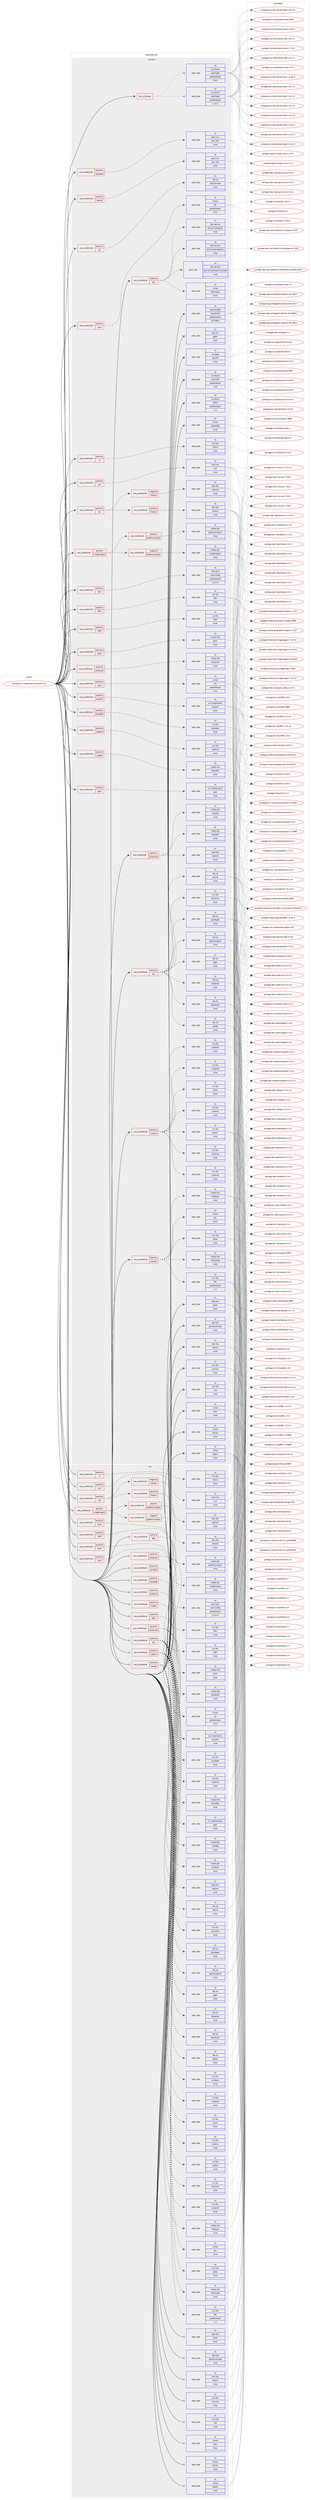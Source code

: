digraph prolog {

# *************
# Graph options
# *************

newrank=true;
concentrate=true;
compound=true;
graph [rankdir=LR,fontname=Helvetica,fontsize=10,ranksep=1.5];#, ranksep=2.5, nodesep=0.2];
edge  [arrowhead=vee];
node  [fontname=Helvetica,fontsize=10];

# **********
# The ebuild
# **********

subgraph cluster_leftcol {
color=gray;
rank=same;
label=<<i>ebuild</i>>;
id [label="portage://sci-mathematics/octave-4.4.0", color=red, width=4, href="../sci-mathematics/octave-4.4.0.svg"];
}

# ****************
# The dependencies
# ****************

subgraph cluster_midcol {
color=gray;
label=<<i>dependencies</i>>;
subgraph cluster_compile {
fillcolor="#eeeeee";
style=filled;
label=<<i>compile</i>>;
subgraph any1341 {
dependency82040 [label=<<TABLE BORDER="0" CELLBORDER="1" CELLSPACING="0" CELLPADDING="4"><TR><TD CELLPADDING="10">any_of_group</TD></TR></TABLE>>, shape=none, color=red];subgraph pack64495 {
dependency82041 [label=<<TABLE BORDER="0" CELLBORDER="1" CELLSPACING="0" CELLPADDING="4" WIDTH="220"><TR><TD ROWSPAN="6" CELLPADDING="30">pack_dep</TD></TR><TR><TD WIDTH="110">no</TD></TR><TR><TD>sys-devel</TD></TR><TR><TD>automake</TD></TR><TR><TD>greaterequal</TD></TR><TR><TD>1.16.1</TD></TR></TABLE>>, shape=none, color=blue];
}
dependency82040:e -> dependency82041:w [weight=20,style="dotted",arrowhead="oinv"];
subgraph pack64496 {
dependency82042 [label=<<TABLE BORDER="0" CELLBORDER="1" CELLSPACING="0" CELLPADDING="4" WIDTH="220"><TR><TD ROWSPAN="6" CELLPADDING="30">pack_dep</TD></TR><TR><TD WIDTH="110">no</TD></TR><TR><TD>sys-devel</TD></TR><TR><TD>automake</TD></TR><TR><TD>greaterequal</TD></TR><TR><TD>1.15.1</TD></TR></TABLE>>, shape=none, color=blue];
}
dependency82040:e -> dependency82042:w [weight=20,style="dotted",arrowhead="oinv"];
}
id:e -> dependency82040:w [weight=20,style="solid",arrowhead="vee"];
subgraph cond16120 {
dependency82043 [label=<<TABLE BORDER="0" CELLBORDER="1" CELLSPACING="0" CELLPADDING="4"><TR><TD ROWSPAN="3" CELLPADDING="10">use_conditional</TD></TR><TR><TD>positive</TD></TR><TR><TD>X</TD></TR></TABLE>>, shape=none, color=red];
subgraph pack64497 {
dependency82044 [label=<<TABLE BORDER="0" CELLBORDER="1" CELLSPACING="0" CELLPADDING="4" WIDTH="220"><TR><TD ROWSPAN="6" CELLPADDING="30">pack_dep</TD></TR><TR><TD WIDTH="110">no</TD></TR><TR><TD>x11-libs</TD></TR><TR><TD>libX11</TD></TR><TR><TD>none</TD></TR><TR><TD></TD></TR></TABLE>>, shape=none, color=blue];
}
dependency82043:e -> dependency82044:w [weight=20,style="dashed",arrowhead="vee"];
}
id:e -> dependency82043:w [weight=20,style="solid",arrowhead="vee"];
subgraph cond16121 {
dependency82045 [label=<<TABLE BORDER="0" CELLBORDER="1" CELLSPACING="0" CELLPADDING="4"><TR><TD ROWSPAN="3" CELLPADDING="10">use_conditional</TD></TR><TR><TD>positive</TD></TR><TR><TD>curl</TD></TR></TABLE>>, shape=none, color=red];
subgraph pack64498 {
dependency82046 [label=<<TABLE BORDER="0" CELLBORDER="1" CELLSPACING="0" CELLPADDING="4" WIDTH="220"><TR><TD ROWSPAN="6" CELLPADDING="30">pack_dep</TD></TR><TR><TD WIDTH="110">no</TD></TR><TR><TD>net-misc</TD></TR><TR><TD>curl</TD></TR><TR><TD>none</TD></TR><TR><TD></TD></TR></TABLE>>, shape=none, color=blue];
}
dependency82045:e -> dependency82046:w [weight=20,style="dashed",arrowhead="vee"];
}
id:e -> dependency82045:w [weight=20,style="solid",arrowhead="vee"];
subgraph cond16122 {
dependency82047 [label=<<TABLE BORDER="0" CELLBORDER="1" CELLSPACING="0" CELLPADDING="4"><TR><TD ROWSPAN="3" CELLPADDING="10">use_conditional</TD></TR><TR><TD>positive</TD></TR><TR><TD>doc</TD></TR></TABLE>>, shape=none, color=red];
subgraph pack64499 {
dependency82048 [label=<<TABLE BORDER="0" CELLBORDER="1" CELLSPACING="0" CELLPADDING="4" WIDTH="220"><TR><TD ROWSPAN="6" CELLPADDING="30">pack_dep</TD></TR><TR><TD WIDTH="110">no</TD></TR><TR><TD>dev-texlive</TD></TR><TR><TD>texlive-fontsrecommended</TD></TR><TR><TD>none</TD></TR><TR><TD></TD></TR></TABLE>>, shape=none, color=blue];
}
dependency82047:e -> dependency82048:w [weight=20,style="dashed",arrowhead="vee"];
subgraph pack64500 {
dependency82049 [label=<<TABLE BORDER="0" CELLBORDER="1" CELLSPACING="0" CELLPADDING="4" WIDTH="220"><TR><TD ROWSPAN="6" CELLPADDING="30">pack_dep</TD></TR><TR><TD WIDTH="110">no</TD></TR><TR><TD>dev-texlive</TD></TR><TR><TD>texlive-plaingeneric</TD></TR><TR><TD>none</TD></TR><TR><TD></TD></TR></TABLE>>, shape=none, color=blue];
}
dependency82047:e -> dependency82049:w [weight=20,style="dashed",arrowhead="vee"];
subgraph pack64501 {
dependency82050 [label=<<TABLE BORDER="0" CELLBORDER="1" CELLSPACING="0" CELLPADDING="4" WIDTH="220"><TR><TD ROWSPAN="6" CELLPADDING="30">pack_dep</TD></TR><TR><TD WIDTH="110">no</TD></TR><TR><TD>dev-texlive</TD></TR><TR><TD>texlive-metapost</TD></TR><TR><TD>none</TD></TR><TR><TD></TD></TR></TABLE>>, shape=none, color=blue];
}
dependency82047:e -> dependency82050:w [weight=20,style="dashed",arrowhead="vee"];
subgraph pack64502 {
dependency82051 [label=<<TABLE BORDER="0" CELLBORDER="1" CELLSPACING="0" CELLPADDING="4" WIDTH="220"><TR><TD ROWSPAN="6" CELLPADDING="30">pack_dep</TD></TR><TR><TD WIDTH="110">no</TD></TR><TR><TD>virtual</TD></TR><TR><TD>latex-base</TD></TR><TR><TD>none</TD></TR><TR><TD></TD></TR></TABLE>>, shape=none, color=blue];
}
dependency82047:e -> dependency82051:w [weight=20,style="dashed",arrowhead="vee"];
}
id:e -> dependency82047:w [weight=20,style="solid",arrowhead="vee"];
subgraph cond16123 {
dependency82052 [label=<<TABLE BORDER="0" CELLBORDER="1" CELLSPACING="0" CELLPADDING="4"><TR><TD ROWSPAN="3" CELLPADDING="10">use_conditional</TD></TR><TR><TD>positive</TD></TR><TR><TD>fftw</TD></TR></TABLE>>, shape=none, color=red];
subgraph pack64503 {
dependency82053 [label=<<TABLE BORDER="0" CELLBORDER="1" CELLSPACING="0" CELLPADDING="4" WIDTH="220"><TR><TD ROWSPAN="6" CELLPADDING="30">pack_dep</TD></TR><TR><TD WIDTH="110">no</TD></TR><TR><TD>sci-libs</TD></TR><TR><TD>fftw</TD></TR><TR><TD>none</TD></TR><TR><TD></TD></TR></TABLE>>, shape=none, color=blue];
}
dependency82052:e -> dependency82053:w [weight=20,style="dashed",arrowhead="vee"];
}
id:e -> dependency82052:w [weight=20,style="solid",arrowhead="vee"];
subgraph cond16124 {
dependency82054 [label=<<TABLE BORDER="0" CELLBORDER="1" CELLSPACING="0" CELLPADDING="4"><TR><TD ROWSPAN="3" CELLPADDING="10">use_conditional</TD></TR><TR><TD>positive</TD></TR><TR><TD>glpk</TD></TR></TABLE>>, shape=none, color=red];
subgraph pack64504 {
dependency82055 [label=<<TABLE BORDER="0" CELLBORDER="1" CELLSPACING="0" CELLPADDING="4" WIDTH="220"><TR><TD ROWSPAN="6" CELLPADDING="30">pack_dep</TD></TR><TR><TD WIDTH="110">no</TD></TR><TR><TD>sci-mathematics</TD></TR><TR><TD>glpk</TD></TR><TR><TD>none</TD></TR><TR><TD></TD></TR></TABLE>>, shape=none, color=blue];
}
dependency82054:e -> dependency82055:w [weight=20,style="dashed",arrowhead="vee"];
}
id:e -> dependency82054:w [weight=20,style="solid",arrowhead="vee"];
subgraph cond16125 {
dependency82056 [label=<<TABLE BORDER="0" CELLBORDER="1" CELLSPACING="0" CELLPADDING="4"><TR><TD ROWSPAN="3" CELLPADDING="10">use_conditional</TD></TR><TR><TD>positive</TD></TR><TR><TD>gnuplot</TD></TR></TABLE>>, shape=none, color=red];
subgraph pack64505 {
dependency82057 [label=<<TABLE BORDER="0" CELLBORDER="1" CELLSPACING="0" CELLPADDING="4" WIDTH="220"><TR><TD ROWSPAN="6" CELLPADDING="30">pack_dep</TD></TR><TR><TD WIDTH="110">no</TD></TR><TR><TD>sci-visualization</TD></TR><TR><TD>gnuplot</TD></TR><TR><TD>none</TD></TR><TR><TD></TD></TR></TABLE>>, shape=none, color=blue];
}
dependency82056:e -> dependency82057:w [weight=20,style="dashed",arrowhead="vee"];
}
id:e -> dependency82056:w [weight=20,style="solid",arrowhead="vee"];
subgraph cond16126 {
dependency82058 [label=<<TABLE BORDER="0" CELLBORDER="1" CELLSPACING="0" CELLPADDING="4"><TR><TD ROWSPAN="3" CELLPADDING="10">use_conditional</TD></TR><TR><TD>positive</TD></TR><TR><TD>gui</TD></TR></TABLE>>, shape=none, color=red];
subgraph pack64506 {
dependency82059 [label=<<TABLE BORDER="0" CELLBORDER="1" CELLSPACING="0" CELLPADDING="4" WIDTH="220"><TR><TD ROWSPAN="6" CELLPADDING="30">pack_dep</TD></TR><TR><TD WIDTH="110">no</TD></TR><TR><TD>dev-qt</TD></TR><TR><TD>linguist-tools</TD></TR><TR><TD>none</TD></TR><TR><TD></TD></TR></TABLE>>, shape=none, color=blue];
}
dependency82058:e -> dependency82059:w [weight=20,style="dashed",arrowhead="vee"];
}
id:e -> dependency82058:w [weight=20,style="solid",arrowhead="vee"];
subgraph cond16127 {
dependency82060 [label=<<TABLE BORDER="0" CELLBORDER="1" CELLSPACING="0" CELLPADDING="4"><TR><TD ROWSPAN="3" CELLPADDING="10">use_conditional</TD></TR><TR><TD>positive</TD></TR><TR><TD>gui</TD></TR></TABLE>>, shape=none, color=red];
subgraph pack64507 {
dependency82061 [label=<<TABLE BORDER="0" CELLBORDER="1" CELLSPACING="0" CELLPADDING="4" WIDTH="220"><TR><TD ROWSPAN="6" CELLPADDING="30">pack_dep</TD></TR><TR><TD WIDTH="110">no</TD></TR><TR><TD>dev-qt</TD></TR><TR><TD>qtcore</TD></TR><TR><TD>none</TD></TR><TR><TD></TD></TR></TABLE>>, shape=none, color=blue];
}
dependency82060:e -> dependency82061:w [weight=20,style="dashed",arrowhead="vee"];
subgraph pack64508 {
dependency82062 [label=<<TABLE BORDER="0" CELLBORDER="1" CELLSPACING="0" CELLPADDING="4" WIDTH="220"><TR><TD ROWSPAN="6" CELLPADDING="30">pack_dep</TD></TR><TR><TD WIDTH="110">no</TD></TR><TR><TD>dev-qt</TD></TR><TR><TD>qtgui</TD></TR><TR><TD>none</TD></TR><TR><TD></TD></TR></TABLE>>, shape=none, color=blue];
}
dependency82060:e -> dependency82062:w [weight=20,style="dashed",arrowhead="vee"];
subgraph pack64509 {
dependency82063 [label=<<TABLE BORDER="0" CELLBORDER="1" CELLSPACING="0" CELLPADDING="4" WIDTH="220"><TR><TD ROWSPAN="6" CELLPADDING="30">pack_dep</TD></TR><TR><TD WIDTH="110">no</TD></TR><TR><TD>dev-qt</TD></TR><TR><TD>qthelp</TD></TR><TR><TD>none</TD></TR><TR><TD></TD></TR></TABLE>>, shape=none, color=blue];
}
dependency82060:e -> dependency82063:w [weight=20,style="dashed",arrowhead="vee"];
subgraph pack64510 {
dependency82064 [label=<<TABLE BORDER="0" CELLBORDER="1" CELLSPACING="0" CELLPADDING="4" WIDTH="220"><TR><TD ROWSPAN="6" CELLPADDING="30">pack_dep</TD></TR><TR><TD WIDTH="110">no</TD></TR><TR><TD>dev-qt</TD></TR><TR><TD>qtnetwork</TD></TR><TR><TD>none</TD></TR><TR><TD></TD></TR></TABLE>>, shape=none, color=blue];
}
dependency82060:e -> dependency82064:w [weight=20,style="dashed",arrowhead="vee"];
subgraph pack64511 {
dependency82065 [label=<<TABLE BORDER="0" CELLBORDER="1" CELLSPACING="0" CELLPADDING="4" WIDTH="220"><TR><TD ROWSPAN="6" CELLPADDING="30">pack_dep</TD></TR><TR><TD WIDTH="110">no</TD></TR><TR><TD>dev-qt</TD></TR><TR><TD>qtopengl</TD></TR><TR><TD>none</TD></TR><TR><TD></TD></TR></TABLE>>, shape=none, color=blue];
}
dependency82060:e -> dependency82065:w [weight=20,style="dashed",arrowhead="vee"];
subgraph pack64512 {
dependency82066 [label=<<TABLE BORDER="0" CELLBORDER="1" CELLSPACING="0" CELLPADDING="4" WIDTH="220"><TR><TD ROWSPAN="6" CELLPADDING="30">pack_dep</TD></TR><TR><TD WIDTH="110">no</TD></TR><TR><TD>dev-qt</TD></TR><TR><TD>qtprintsupport</TD></TR><TR><TD>none</TD></TR><TR><TD></TD></TR></TABLE>>, shape=none, color=blue];
}
dependency82060:e -> dependency82066:w [weight=20,style="dashed",arrowhead="vee"];
subgraph pack64513 {
dependency82067 [label=<<TABLE BORDER="0" CELLBORDER="1" CELLSPACING="0" CELLPADDING="4" WIDTH="220"><TR><TD ROWSPAN="6" CELLPADDING="30">pack_dep</TD></TR><TR><TD WIDTH="110">no</TD></TR><TR><TD>dev-qt</TD></TR><TR><TD>qtwidgets</TD></TR><TR><TD>none</TD></TR><TR><TD></TD></TR></TABLE>>, shape=none, color=blue];
}
dependency82060:e -> dependency82067:w [weight=20,style="dashed",arrowhead="vee"];
subgraph pack64514 {
dependency82068 [label=<<TABLE BORDER="0" CELLBORDER="1" CELLSPACING="0" CELLPADDING="4" WIDTH="220"><TR><TD ROWSPAN="6" CELLPADDING="30">pack_dep</TD></TR><TR><TD WIDTH="110">no</TD></TR><TR><TD>x11-libs</TD></TR><TR><TD>qscintilla</TD></TR><TR><TD>none</TD></TR><TR><TD></TD></TR></TABLE>>, shape=none, color=blue];
}
dependency82060:e -> dependency82068:w [weight=20,style="dashed",arrowhead="vee"];
}
id:e -> dependency82060:w [weight=20,style="solid",arrowhead="vee"];
subgraph cond16128 {
dependency82069 [label=<<TABLE BORDER="0" CELLBORDER="1" CELLSPACING="0" CELLPADDING="4"><TR><TD ROWSPAN="3" CELLPADDING="10">use_conditional</TD></TR><TR><TD>positive</TD></TR><TR><TD>hdf5</TD></TR></TABLE>>, shape=none, color=red];
subgraph pack64515 {
dependency82070 [label=<<TABLE BORDER="0" CELLBORDER="1" CELLSPACING="0" CELLPADDING="4" WIDTH="220"><TR><TD ROWSPAN="6" CELLPADDING="30">pack_dep</TD></TR><TR><TD WIDTH="110">no</TD></TR><TR><TD>sci-libs</TD></TR><TR><TD>hdf5</TD></TR><TR><TD>none</TD></TR><TR><TD></TD></TR></TABLE>>, shape=none, color=blue];
}
dependency82069:e -> dependency82070:w [weight=20,style="dashed",arrowhead="vee"];
}
id:e -> dependency82069:w [weight=20,style="solid",arrowhead="vee"];
subgraph cond16129 {
dependency82071 [label=<<TABLE BORDER="0" CELLBORDER="1" CELLSPACING="0" CELLPADDING="4"><TR><TD ROWSPAN="3" CELLPADDING="10">use_conditional</TD></TR><TR><TD>positive</TD></TR><TR><TD>imagemagick</TD></TR></TABLE>>, shape=none, color=red];
subgraph cond16130 {
dependency82072 [label=<<TABLE BORDER="0" CELLBORDER="1" CELLSPACING="0" CELLPADDING="4"><TR><TD ROWSPAN="3" CELLPADDING="10">use_conditional</TD></TR><TR><TD>negative</TD></TR><TR><TD>graphicsmagick</TD></TR></TABLE>>, shape=none, color=red];
subgraph pack64516 {
dependency82073 [label=<<TABLE BORDER="0" CELLBORDER="1" CELLSPACING="0" CELLPADDING="4" WIDTH="220"><TR><TD ROWSPAN="6" CELLPADDING="30">pack_dep</TD></TR><TR><TD WIDTH="110">no</TD></TR><TR><TD>media-gfx</TD></TR><TR><TD>imagemagick</TD></TR><TR><TD>none</TD></TR><TR><TD></TD></TR></TABLE>>, shape=none, color=blue];
}
dependency82072:e -> dependency82073:w [weight=20,style="dashed",arrowhead="vee"];
}
dependency82071:e -> dependency82072:w [weight=20,style="dashed",arrowhead="vee"];
subgraph cond16131 {
dependency82074 [label=<<TABLE BORDER="0" CELLBORDER="1" CELLSPACING="0" CELLPADDING="4"><TR><TD ROWSPAN="3" CELLPADDING="10">use_conditional</TD></TR><TR><TD>positive</TD></TR><TR><TD>graphicsmagick</TD></TR></TABLE>>, shape=none, color=red];
subgraph pack64517 {
dependency82075 [label=<<TABLE BORDER="0" CELLBORDER="1" CELLSPACING="0" CELLPADDING="4" WIDTH="220"><TR><TD ROWSPAN="6" CELLPADDING="30">pack_dep</TD></TR><TR><TD WIDTH="110">no</TD></TR><TR><TD>media-gfx</TD></TR><TR><TD>graphicsmagick</TD></TR><TR><TD>none</TD></TR><TR><TD></TD></TR></TABLE>>, shape=none, color=blue];
}
dependency82074:e -> dependency82075:w [weight=20,style="dashed",arrowhead="vee"];
}
dependency82071:e -> dependency82074:w [weight=20,style="dashed",arrowhead="vee"];
}
id:e -> dependency82071:w [weight=20,style="solid",arrowhead="vee"];
subgraph cond16132 {
dependency82076 [label=<<TABLE BORDER="0" CELLBORDER="1" CELLSPACING="0" CELLPADDING="4"><TR><TD ROWSPAN="3" CELLPADDING="10">use_conditional</TD></TR><TR><TD>positive</TD></TR><TR><TD>java</TD></TR></TABLE>>, shape=none, color=red];
subgraph pack64518 {
dependency82077 [label=<<TABLE BORDER="0" CELLBORDER="1" CELLSPACING="0" CELLPADDING="4" WIDTH="220"><TR><TD ROWSPAN="6" CELLPADDING="30">pack_dep</TD></TR><TR><TD WIDTH="110">no</TD></TR><TR><TD>dev-java</TD></TR><TR><TD>java-config</TD></TR><TR><TD>greaterequal</TD></TR><TR><TD>2.2.0-r3</TD></TR></TABLE>>, shape=none, color=blue];
}
dependency82076:e -> dependency82077:w [weight=20,style="dashed",arrowhead="vee"];
}
id:e -> dependency82076:w [weight=20,style="solid",arrowhead="vee"];
subgraph cond16133 {
dependency82078 [label=<<TABLE BORDER="0" CELLBORDER="1" CELLSPACING="0" CELLPADDING="4"><TR><TD ROWSPAN="3" CELLPADDING="10">use_conditional</TD></TR><TR><TD>positive</TD></TR><TR><TD>java</TD></TR></TABLE>>, shape=none, color=red];
subgraph pack64519 {
dependency82079 [label=<<TABLE BORDER="0" CELLBORDER="1" CELLSPACING="0" CELLPADDING="4" WIDTH="220"><TR><TD ROWSPAN="6" CELLPADDING="30">pack_dep</TD></TR><TR><TD WIDTH="110">no</TD></TR><TR><TD>virtual</TD></TR><TR><TD>jdk</TD></TR><TR><TD>greaterequal</TD></TR><TR><TD>1.6.0</TD></TR></TABLE>>, shape=none, color=blue];
}
dependency82078:e -> dependency82079:w [weight=20,style="dashed",arrowhead="vee"];
}
id:e -> dependency82078:w [weight=20,style="solid",arrowhead="vee"];
subgraph cond16134 {
dependency82080 [label=<<TABLE BORDER="0" CELLBORDER="1" CELLSPACING="0" CELLPADDING="4"><TR><TD ROWSPAN="3" CELLPADDING="10">use_conditional</TD></TR><TR><TD>positive</TD></TR><TR><TD>java</TD></TR></TABLE>>, shape=none, color=red];
subgraph pack64520 {
dependency82081 [label=<<TABLE BORDER="0" CELLBORDER="1" CELLSPACING="0" CELLPADDING="4" WIDTH="220"><TR><TD ROWSPAN="6" CELLPADDING="30">pack_dep</TD></TR><TR><TD WIDTH="110">no</TD></TR><TR><TD>virtual</TD></TR><TR><TD>jre</TD></TR><TR><TD>greaterequal</TD></TR><TR><TD>1.6.0</TD></TR></TABLE>>, shape=none, color=blue];
}
dependency82080:e -> dependency82081:w [weight=20,style="dashed",arrowhead="vee"];
}
id:e -> dependency82080:w [weight=20,style="solid",arrowhead="vee"];
subgraph cond16135 {
dependency82082 [label=<<TABLE BORDER="0" CELLBORDER="1" CELLSPACING="0" CELLPADDING="4"><TR><TD ROWSPAN="3" CELLPADDING="10">use_conditional</TD></TR><TR><TD>positive</TD></TR><TR><TD>opengl</TD></TR></TABLE>>, shape=none, color=red];
subgraph pack64521 {
dependency82083 [label=<<TABLE BORDER="0" CELLBORDER="1" CELLSPACING="0" CELLPADDING="4" WIDTH="220"><TR><TD ROWSPAN="6" CELLPADDING="30">pack_dep</TD></TR><TR><TD WIDTH="110">no</TD></TR><TR><TD>media-libs</TD></TR><TR><TD>freetype</TD></TR><TR><TD>none</TD></TR><TR><TD></TD></TR></TABLE>>, shape=none, color=blue];
}
dependency82082:e -> dependency82083:w [weight=20,style="dashed",arrowhead="vee"];
subgraph pack64522 {
dependency82084 [label=<<TABLE BORDER="0" CELLBORDER="1" CELLSPACING="0" CELLPADDING="4" WIDTH="220"><TR><TD ROWSPAN="6" CELLPADDING="30">pack_dep</TD></TR><TR><TD WIDTH="110">no</TD></TR><TR><TD>media-libs</TD></TR><TR><TD>fontconfig</TD></TR><TR><TD>none</TD></TR><TR><TD></TD></TR></TABLE>>, shape=none, color=blue];
}
dependency82082:e -> dependency82084:w [weight=20,style="dashed",arrowhead="vee"];
subgraph pack64523 {
dependency82085 [label=<<TABLE BORDER="0" CELLBORDER="1" CELLSPACING="0" CELLPADDING="4" WIDTH="220"><TR><TD ROWSPAN="6" CELLPADDING="30">pack_dep</TD></TR><TR><TD WIDTH="110">no</TD></TR><TR><TD>virtual</TD></TR><TR><TD>glu</TD></TR><TR><TD>none</TD></TR><TR><TD></TD></TR></TABLE>>, shape=none, color=blue];
}
dependency82082:e -> dependency82085:w [weight=20,style="dashed",arrowhead="vee"];
subgraph pack64524 {
dependency82086 [label=<<TABLE BORDER="0" CELLBORDER="1" CELLSPACING="0" CELLPADDING="4" WIDTH="220"><TR><TD ROWSPAN="6" CELLPADDING="30">pack_dep</TD></TR><TR><TD WIDTH="110">no</TD></TR><TR><TD>x11-libs</TD></TR><TR><TD>fltk</TD></TR><TR><TD>greaterequal</TD></TR><TR><TD>1.3</TD></TR></TABLE>>, shape=none, color=blue];
}
dependency82082:e -> dependency82086:w [weight=20,style="dashed",arrowhead="vee"];
subgraph pack64525 {
dependency82087 [label=<<TABLE BORDER="0" CELLBORDER="1" CELLSPACING="0" CELLPADDING="4" WIDTH="220"><TR><TD ROWSPAN="6" CELLPADDING="30">pack_dep</TD></TR><TR><TD WIDTH="110">no</TD></TR><TR><TD>x11-libs</TD></TR><TR><TD>gl2ps</TD></TR><TR><TD>none</TD></TR><TR><TD></TD></TR></TABLE>>, shape=none, color=blue];
}
dependency82082:e -> dependency82087:w [weight=20,style="dashed",arrowhead="vee"];
}
id:e -> dependency82082:w [weight=20,style="solid",arrowhead="vee"];
subgraph cond16136 {
dependency82088 [label=<<TABLE BORDER="0" CELLBORDER="1" CELLSPACING="0" CELLPADDING="4"><TR><TD ROWSPAN="3" CELLPADDING="10">use_conditional</TD></TR><TR><TD>positive</TD></TR><TR><TD>portaudio</TD></TR></TABLE>>, shape=none, color=red];
subgraph pack64526 {
dependency82089 [label=<<TABLE BORDER="0" CELLBORDER="1" CELLSPACING="0" CELLPADDING="4" WIDTH="220"><TR><TD ROWSPAN="6" CELLPADDING="30">pack_dep</TD></TR><TR><TD WIDTH="110">no</TD></TR><TR><TD>media-libs</TD></TR><TR><TD>portaudio</TD></TR><TR><TD>none</TD></TR><TR><TD></TD></TR></TABLE>>, shape=none, color=blue];
}
dependency82088:e -> dependency82089:w [weight=20,style="dashed",arrowhead="vee"];
}
id:e -> dependency82088:w [weight=20,style="solid",arrowhead="vee"];
subgraph cond16137 {
dependency82090 [label=<<TABLE BORDER="0" CELLBORDER="1" CELLSPACING="0" CELLPADDING="4"><TR><TD ROWSPAN="3" CELLPADDING="10">use_conditional</TD></TR><TR><TD>positive</TD></TR><TR><TD>postscript</TD></TR></TABLE>>, shape=none, color=red];
subgraph pack64527 {
dependency82091 [label=<<TABLE BORDER="0" CELLBORDER="1" CELLSPACING="0" CELLPADDING="4" WIDTH="220"><TR><TD ROWSPAN="6" CELLPADDING="30">pack_dep</TD></TR><TR><TD WIDTH="110">no</TD></TR><TR><TD>app-text</TD></TR><TR><TD>epstool</TD></TR><TR><TD>none</TD></TR><TR><TD></TD></TR></TABLE>>, shape=none, color=blue];
}
dependency82090:e -> dependency82091:w [weight=20,style="dashed",arrowhead="vee"];
subgraph pack64528 {
dependency82092 [label=<<TABLE BORDER="0" CELLBORDER="1" CELLSPACING="0" CELLPADDING="4" WIDTH="220"><TR><TD ROWSPAN="6" CELLPADDING="30">pack_dep</TD></TR><TR><TD WIDTH="110">no</TD></TR><TR><TD>media-gfx</TD></TR><TR><TD>pstoedit</TD></TR><TR><TD>none</TD></TR><TR><TD></TD></TR></TABLE>>, shape=none, color=blue];
}
dependency82090:e -> dependency82092:w [weight=20,style="dashed",arrowhead="vee"];
subgraph pack64529 {
dependency82093 [label=<<TABLE BORDER="0" CELLBORDER="1" CELLSPACING="0" CELLPADDING="4" WIDTH="220"><TR><TD ROWSPAN="6" CELLPADDING="30">pack_dep</TD></TR><TR><TD WIDTH="110">no</TD></TR><TR><TD>media-gfx</TD></TR><TR><TD>transfig</TD></TR><TR><TD>none</TD></TR><TR><TD></TD></TR></TABLE>>, shape=none, color=blue];
}
dependency82090:e -> dependency82093:w [weight=20,style="dashed",arrowhead="vee"];
}
id:e -> dependency82090:w [weight=20,style="solid",arrowhead="vee"];
subgraph cond16138 {
dependency82094 [label=<<TABLE BORDER="0" CELLBORDER="1" CELLSPACING="0" CELLPADDING="4"><TR><TD ROWSPAN="3" CELLPADDING="10">use_conditional</TD></TR><TR><TD>positive</TD></TR><TR><TD>qhull</TD></TR></TABLE>>, shape=none, color=red];
subgraph pack64530 {
dependency82095 [label=<<TABLE BORDER="0" CELLBORDER="1" CELLSPACING="0" CELLPADDING="4" WIDTH="220"><TR><TD ROWSPAN="6" CELLPADDING="30">pack_dep</TD></TR><TR><TD WIDTH="110">no</TD></TR><TR><TD>media-libs</TD></TR><TR><TD>qhull</TD></TR><TR><TD>none</TD></TR><TR><TD></TD></TR></TABLE>>, shape=none, color=blue];
}
dependency82094:e -> dependency82095:w [weight=20,style="dashed",arrowhead="vee"];
}
id:e -> dependency82094:w [weight=20,style="solid",arrowhead="vee"];
subgraph cond16139 {
dependency82096 [label=<<TABLE BORDER="0" CELLBORDER="1" CELLSPACING="0" CELLPADDING="4"><TR><TD ROWSPAN="3" CELLPADDING="10">use_conditional</TD></TR><TR><TD>positive</TD></TR><TR><TD>qrupdate</TD></TR></TABLE>>, shape=none, color=red];
subgraph pack64531 {
dependency82097 [label=<<TABLE BORDER="0" CELLBORDER="1" CELLSPACING="0" CELLPADDING="4" WIDTH="220"><TR><TD ROWSPAN="6" CELLPADDING="30">pack_dep</TD></TR><TR><TD WIDTH="110">no</TD></TR><TR><TD>app-misc</TD></TR><TR><TD>pax-utils</TD></TR><TR><TD>none</TD></TR><TR><TD></TD></TR></TABLE>>, shape=none, color=blue];
}
dependency82096:e -> dependency82097:w [weight=20,style="dashed",arrowhead="vee"];
}
id:e -> dependency82096:w [weight=20,style="solid",arrowhead="vee"];
subgraph cond16140 {
dependency82098 [label=<<TABLE BORDER="0" CELLBORDER="1" CELLSPACING="0" CELLPADDING="4"><TR><TD ROWSPAN="3" CELLPADDING="10">use_conditional</TD></TR><TR><TD>positive</TD></TR><TR><TD>qrupdate</TD></TR></TABLE>>, shape=none, color=red];
subgraph pack64532 {
dependency82099 [label=<<TABLE BORDER="0" CELLBORDER="1" CELLSPACING="0" CELLPADDING="4" WIDTH="220"><TR><TD ROWSPAN="6" CELLPADDING="30">pack_dep</TD></TR><TR><TD WIDTH="110">no</TD></TR><TR><TD>sci-libs</TD></TR><TR><TD>qrupdate</TD></TR><TR><TD>none</TD></TR><TR><TD></TD></TR></TABLE>>, shape=none, color=blue];
}
dependency82098:e -> dependency82099:w [weight=20,style="dashed",arrowhead="vee"];
}
id:e -> dependency82098:w [weight=20,style="solid",arrowhead="vee"];
subgraph cond16141 {
dependency82100 [label=<<TABLE BORDER="0" CELLBORDER="1" CELLSPACING="0" CELLPADDING="4"><TR><TD ROWSPAN="3" CELLPADDING="10">use_conditional</TD></TR><TR><TD>positive</TD></TR><TR><TD>readline</TD></TR></TABLE>>, shape=none, color=red];
subgraph pack64533 {
dependency82101 [label=<<TABLE BORDER="0" CELLBORDER="1" CELLSPACING="0" CELLPADDING="4" WIDTH="220"><TR><TD ROWSPAN="6" CELLPADDING="30">pack_dep</TD></TR><TR><TD WIDTH="110">no</TD></TR><TR><TD>sys-libs</TD></TR><TR><TD>readline</TD></TR><TR><TD>none</TD></TR><TR><TD></TD></TR></TABLE>>, shape=none, color=blue];
}
dependency82100:e -> dependency82101:w [weight=20,style="dashed",arrowhead="vee"];
}
id:e -> dependency82100:w [weight=20,style="solid",arrowhead="vee"];
subgraph cond16142 {
dependency82102 [label=<<TABLE BORDER="0" CELLBORDER="1" CELLSPACING="0" CELLPADDING="4"><TR><TD ROWSPAN="3" CELLPADDING="10">use_conditional</TD></TR><TR><TD>positive</TD></TR><TR><TD>sndfile</TD></TR></TABLE>>, shape=none, color=red];
subgraph pack64534 {
dependency82103 [label=<<TABLE BORDER="0" CELLBORDER="1" CELLSPACING="0" CELLPADDING="4" WIDTH="220"><TR><TD ROWSPAN="6" CELLPADDING="30">pack_dep</TD></TR><TR><TD WIDTH="110">no</TD></TR><TR><TD>media-libs</TD></TR><TR><TD>libsndfile</TD></TR><TR><TD>none</TD></TR><TR><TD></TD></TR></TABLE>>, shape=none, color=blue];
}
dependency82102:e -> dependency82103:w [weight=20,style="dashed",arrowhead="vee"];
}
id:e -> dependency82102:w [weight=20,style="solid",arrowhead="vee"];
subgraph cond16143 {
dependency82104 [label=<<TABLE BORDER="0" CELLBORDER="1" CELLSPACING="0" CELLPADDING="4"><TR><TD ROWSPAN="3" CELLPADDING="10">use_conditional</TD></TR><TR><TD>positive</TD></TR><TR><TD>sparse</TD></TR></TABLE>>, shape=none, color=red];
subgraph pack64535 {
dependency82105 [label=<<TABLE BORDER="0" CELLBORDER="1" CELLSPACING="0" CELLPADDING="4" WIDTH="220"><TR><TD ROWSPAN="6" CELLPADDING="30">pack_dep</TD></TR><TR><TD WIDTH="110">no</TD></TR><TR><TD>app-misc</TD></TR><TR><TD>pax-utils</TD></TR><TR><TD>none</TD></TR><TR><TD></TD></TR></TABLE>>, shape=none, color=blue];
}
dependency82104:e -> dependency82105:w [weight=20,style="dashed",arrowhead="vee"];
}
id:e -> dependency82104:w [weight=20,style="solid",arrowhead="vee"];
subgraph cond16144 {
dependency82106 [label=<<TABLE BORDER="0" CELLBORDER="1" CELLSPACING="0" CELLPADDING="4"><TR><TD ROWSPAN="3" CELLPADDING="10">use_conditional</TD></TR><TR><TD>positive</TD></TR><TR><TD>sparse</TD></TR></TABLE>>, shape=none, color=red];
subgraph pack64536 {
dependency82107 [label=<<TABLE BORDER="0" CELLBORDER="1" CELLSPACING="0" CELLPADDING="4" WIDTH="220"><TR><TD ROWSPAN="6" CELLPADDING="30">pack_dep</TD></TR><TR><TD WIDTH="110">no</TD></TR><TR><TD>sci-libs</TD></TR><TR><TD>arpack</TD></TR><TR><TD>none</TD></TR><TR><TD></TD></TR></TABLE>>, shape=none, color=blue];
}
dependency82106:e -> dependency82107:w [weight=20,style="dashed",arrowhead="vee"];
subgraph pack64537 {
dependency82108 [label=<<TABLE BORDER="0" CELLBORDER="1" CELLSPACING="0" CELLPADDING="4" WIDTH="220"><TR><TD ROWSPAN="6" CELLPADDING="30">pack_dep</TD></TR><TR><TD WIDTH="110">no</TD></TR><TR><TD>sci-libs</TD></TR><TR><TD>camd</TD></TR><TR><TD>none</TD></TR><TR><TD></TD></TR></TABLE>>, shape=none, color=blue];
}
dependency82106:e -> dependency82108:w [weight=20,style="dashed",arrowhead="vee"];
subgraph pack64538 {
dependency82109 [label=<<TABLE BORDER="0" CELLBORDER="1" CELLSPACING="0" CELLPADDING="4" WIDTH="220"><TR><TD ROWSPAN="6" CELLPADDING="30">pack_dep</TD></TR><TR><TD WIDTH="110">no</TD></TR><TR><TD>sci-libs</TD></TR><TR><TD>ccolamd</TD></TR><TR><TD>none</TD></TR><TR><TD></TD></TR></TABLE>>, shape=none, color=blue];
}
dependency82106:e -> dependency82109:w [weight=20,style="dashed",arrowhead="vee"];
subgraph pack64539 {
dependency82110 [label=<<TABLE BORDER="0" CELLBORDER="1" CELLSPACING="0" CELLPADDING="4" WIDTH="220"><TR><TD ROWSPAN="6" CELLPADDING="30">pack_dep</TD></TR><TR><TD WIDTH="110">no</TD></TR><TR><TD>sci-libs</TD></TR><TR><TD>cholmod</TD></TR><TR><TD>none</TD></TR><TR><TD></TD></TR></TABLE>>, shape=none, color=blue];
}
dependency82106:e -> dependency82110:w [weight=20,style="dashed",arrowhead="vee"];
subgraph pack64540 {
dependency82111 [label=<<TABLE BORDER="0" CELLBORDER="1" CELLSPACING="0" CELLPADDING="4" WIDTH="220"><TR><TD ROWSPAN="6" CELLPADDING="30">pack_dep</TD></TR><TR><TD WIDTH="110">no</TD></TR><TR><TD>sci-libs</TD></TR><TR><TD>colamd</TD></TR><TR><TD>none</TD></TR><TR><TD></TD></TR></TABLE>>, shape=none, color=blue];
}
dependency82106:e -> dependency82111:w [weight=20,style="dashed",arrowhead="vee"];
subgraph pack64541 {
dependency82112 [label=<<TABLE BORDER="0" CELLBORDER="1" CELLSPACING="0" CELLPADDING="4" WIDTH="220"><TR><TD ROWSPAN="6" CELLPADDING="30">pack_dep</TD></TR><TR><TD WIDTH="110">no</TD></TR><TR><TD>sci-libs</TD></TR><TR><TD>cxsparse</TD></TR><TR><TD>none</TD></TR><TR><TD></TD></TR></TABLE>>, shape=none, color=blue];
}
dependency82106:e -> dependency82112:w [weight=20,style="dashed",arrowhead="vee"];
subgraph pack64542 {
dependency82113 [label=<<TABLE BORDER="0" CELLBORDER="1" CELLSPACING="0" CELLPADDING="4" WIDTH="220"><TR><TD ROWSPAN="6" CELLPADDING="30">pack_dep</TD></TR><TR><TD WIDTH="110">no</TD></TR><TR><TD>sci-libs</TD></TR><TR><TD>umfpack</TD></TR><TR><TD>none</TD></TR><TR><TD></TD></TR></TABLE>>, shape=none, color=blue];
}
dependency82106:e -> dependency82113:w [weight=20,style="dashed",arrowhead="vee"];
}
id:e -> dependency82106:w [weight=20,style="solid",arrowhead="vee"];
subgraph cond16145 {
dependency82114 [label=<<TABLE BORDER="0" CELLBORDER="1" CELLSPACING="0" CELLPADDING="4"><TR><TD ROWSPAN="3" CELLPADDING="10">use_conditional</TD></TR><TR><TD>positive</TD></TR><TR><TD>ssl</TD></TR></TABLE>>, shape=none, color=red];
subgraph cond16146 {
dependency82115 [label=<<TABLE BORDER="0" CELLBORDER="1" CELLSPACING="0" CELLPADDING="4"><TR><TD ROWSPAN="3" CELLPADDING="10">use_conditional</TD></TR><TR><TD>negative</TD></TR><TR><TD>libressl</TD></TR></TABLE>>, shape=none, color=red];
subgraph pack64543 {
dependency82116 [label=<<TABLE BORDER="0" CELLBORDER="1" CELLSPACING="0" CELLPADDING="4" WIDTH="220"><TR><TD ROWSPAN="6" CELLPADDING="30">pack_dep</TD></TR><TR><TD WIDTH="110">no</TD></TR><TR><TD>dev-libs</TD></TR><TR><TD>openssl</TD></TR><TR><TD>none</TD></TR><TR><TD></TD></TR></TABLE>>, shape=none, color=blue];
}
dependency82115:e -> dependency82116:w [weight=20,style="dashed",arrowhead="vee"];
}
dependency82114:e -> dependency82115:w [weight=20,style="dashed",arrowhead="vee"];
subgraph cond16147 {
dependency82117 [label=<<TABLE BORDER="0" CELLBORDER="1" CELLSPACING="0" CELLPADDING="4"><TR><TD ROWSPAN="3" CELLPADDING="10">use_conditional</TD></TR><TR><TD>positive</TD></TR><TR><TD>libressl</TD></TR></TABLE>>, shape=none, color=red];
subgraph pack64544 {
dependency82118 [label=<<TABLE BORDER="0" CELLBORDER="1" CELLSPACING="0" CELLPADDING="4" WIDTH="220"><TR><TD ROWSPAN="6" CELLPADDING="30">pack_dep</TD></TR><TR><TD WIDTH="110">no</TD></TR><TR><TD>dev-libs</TD></TR><TR><TD>libressl</TD></TR><TR><TD>none</TD></TR><TR><TD></TD></TR></TABLE>>, shape=none, color=blue];
}
dependency82117:e -> dependency82118:w [weight=20,style="dashed",arrowhead="vee"];
}
dependency82114:e -> dependency82117:w [weight=20,style="dashed",arrowhead="vee"];
}
id:e -> dependency82114:w [weight=20,style="solid",arrowhead="vee"];
subgraph pack64545 {
dependency82119 [label=<<TABLE BORDER="0" CELLBORDER="1" CELLSPACING="0" CELLPADDING="4" WIDTH="220"><TR><TD ROWSPAN="6" CELLPADDING="30">pack_dep</TD></TR><TR><TD WIDTH="110">no</TD></TR><TR><TD>app-arch</TD></TR><TR><TD>bzip2</TD></TR><TR><TD>none</TD></TR><TR><TD></TD></TR></TABLE>>, shape=none, color=blue];
}
id:e -> dependency82119:w [weight=20,style="solid",arrowhead="vee"];
subgraph pack64546 {
dependency82120 [label=<<TABLE BORDER="0" CELLBORDER="1" CELLSPACING="0" CELLPADDING="4" WIDTH="220"><TR><TD ROWSPAN="6" CELLPADDING="30">pack_dep</TD></TR><TR><TD WIDTH="110">no</TD></TR><TR><TD>app-portage</TD></TR><TR><TD>elt-patches</TD></TR><TR><TD>greaterequal</TD></TR><TR><TD>20170815</TD></TR></TABLE>>, shape=none, color=blue];
}
id:e -> dependency82120:w [weight=20,style="solid",arrowhead="vee"];
subgraph pack64547 {
dependency82121 [label=<<TABLE BORDER="0" CELLBORDER="1" CELLSPACING="0" CELLPADDING="4" WIDTH="220"><TR><TD ROWSPAN="6" CELLPADDING="30">pack_dep</TD></TR><TR><TD WIDTH="110">no</TD></TR><TR><TD>app-text</TD></TR><TR><TD>ghostscript-gpl</TD></TR><TR><TD>none</TD></TR><TR><TD></TD></TR></TABLE>>, shape=none, color=blue];
}
id:e -> dependency82121:w [weight=20,style="solid",arrowhead="vee"];
subgraph pack64548 {
dependency82122 [label=<<TABLE BORDER="0" CELLBORDER="1" CELLSPACING="0" CELLPADDING="4" WIDTH="220"><TR><TD ROWSPAN="6" CELLPADDING="30">pack_dep</TD></TR><TR><TD WIDTH="110">no</TD></TR><TR><TD>dev-libs</TD></TR><TR><TD>libpcre</TD></TR><TR><TD>none</TD></TR><TR><TD></TD></TR></TABLE>>, shape=none, color=blue];
}
id:e -> dependency82122:w [weight=20,style="solid",arrowhead="vee"];
subgraph pack64549 {
dependency82123 [label=<<TABLE BORDER="0" CELLBORDER="1" CELLSPACING="0" CELLPADDING="4" WIDTH="220"><TR><TD ROWSPAN="6" CELLPADDING="30">pack_dep</TD></TR><TR><TD WIDTH="110">no</TD></TR><TR><TD>dev-util</TD></TR><TR><TD>gperf</TD></TR><TR><TD>none</TD></TR><TR><TD></TD></TR></TABLE>>, shape=none, color=blue];
}
id:e -> dependency82123:w [weight=20,style="solid",arrowhead="vee"];
subgraph pack64550 {
dependency82124 [label=<<TABLE BORDER="0" CELLBORDER="1" CELLSPACING="0" CELLPADDING="4" WIDTH="220"><TR><TD ROWSPAN="6" CELLPADDING="30">pack_dep</TD></TR><TR><TD WIDTH="110">no</TD></TR><TR><TD>sys-apps</TD></TR><TR><TD>texinfo</TD></TR><TR><TD>none</TD></TR><TR><TD></TD></TR></TABLE>>, shape=none, color=blue];
}
id:e -> dependency82124:w [weight=20,style="solid",arrowhead="vee"];
subgraph pack64551 {
dependency82125 [label=<<TABLE BORDER="0" CELLBORDER="1" CELLSPACING="0" CELLPADDING="4" WIDTH="220"><TR><TD ROWSPAN="6" CELLPADDING="30">pack_dep</TD></TR><TR><TD WIDTH="110">no</TD></TR><TR><TD>sys-devel</TD></TR><TR><TD>autoconf</TD></TR><TR><TD>greaterequal</TD></TR><TR><TD>2.69</TD></TR></TABLE>>, shape=none, color=blue];
}
id:e -> dependency82125:w [weight=20,style="solid",arrowhead="vee"];
subgraph pack64552 {
dependency82126 [label=<<TABLE BORDER="0" CELLBORDER="1" CELLSPACING="0" CELLPADDING="4" WIDTH="220"><TR><TD ROWSPAN="6" CELLPADDING="30">pack_dep</TD></TR><TR><TD WIDTH="110">no</TD></TR><TR><TD>sys-devel</TD></TR><TR><TD>libtool</TD></TR><TR><TD>greaterequal</TD></TR><TR><TD>2.4</TD></TR></TABLE>>, shape=none, color=blue];
}
id:e -> dependency82126:w [weight=20,style="solid",arrowhead="vee"];
subgraph pack64553 {
dependency82127 [label=<<TABLE BORDER="0" CELLBORDER="1" CELLSPACING="0" CELLPADDING="4" WIDTH="220"><TR><TD ROWSPAN="6" CELLPADDING="30">pack_dep</TD></TR><TR><TD WIDTH="110">no</TD></TR><TR><TD>sys-libs</TD></TR><TR><TD>ncurses</TD></TR><TR><TD>none</TD></TR><TR><TD></TD></TR></TABLE>>, shape=none, color=blue];
}
id:e -> dependency82127:w [weight=20,style="solid",arrowhead="vee"];
subgraph pack64554 {
dependency82128 [label=<<TABLE BORDER="0" CELLBORDER="1" CELLSPACING="0" CELLPADDING="4" WIDTH="220"><TR><TD ROWSPAN="6" CELLPADDING="30">pack_dep</TD></TR><TR><TD WIDTH="110">no</TD></TR><TR><TD>sys-libs</TD></TR><TR><TD>zlib</TD></TR><TR><TD>none</TD></TR><TR><TD></TD></TR></TABLE>>, shape=none, color=blue];
}
id:e -> dependency82128:w [weight=20,style="solid",arrowhead="vee"];
subgraph pack64555 {
dependency82129 [label=<<TABLE BORDER="0" CELLBORDER="1" CELLSPACING="0" CELLPADDING="4" WIDTH="220"><TR><TD ROWSPAN="6" CELLPADDING="30">pack_dep</TD></TR><TR><TD WIDTH="110">no</TD></TR><TR><TD>virtual</TD></TR><TR><TD>blas</TD></TR><TR><TD>none</TD></TR><TR><TD></TD></TR></TABLE>>, shape=none, color=blue];
}
id:e -> dependency82129:w [weight=20,style="solid",arrowhead="vee"];
subgraph pack64556 {
dependency82130 [label=<<TABLE BORDER="0" CELLBORDER="1" CELLSPACING="0" CELLPADDING="4" WIDTH="220"><TR><TD ROWSPAN="6" CELLPADDING="30">pack_dep</TD></TR><TR><TD WIDTH="110">no</TD></TR><TR><TD>virtual</TD></TR><TR><TD>fortran</TD></TR><TR><TD>none</TD></TR><TR><TD></TD></TR></TABLE>>, shape=none, color=blue];
}
id:e -> dependency82130:w [weight=20,style="solid",arrowhead="vee"];
subgraph pack64557 {
dependency82131 [label=<<TABLE BORDER="0" CELLBORDER="1" CELLSPACING="0" CELLPADDING="4" WIDTH="220"><TR><TD ROWSPAN="6" CELLPADDING="30">pack_dep</TD></TR><TR><TD WIDTH="110">no</TD></TR><TR><TD>virtual</TD></TR><TR><TD>lapack</TD></TR><TR><TD>none</TD></TR><TR><TD></TD></TR></TABLE>>, shape=none, color=blue];
}
id:e -> dependency82131:w [weight=20,style="solid",arrowhead="vee"];
subgraph pack64558 {
dependency82132 [label=<<TABLE BORDER="0" CELLBORDER="1" CELLSPACING="0" CELLPADDING="4" WIDTH="220"><TR><TD ROWSPAN="6" CELLPADDING="30">pack_dep</TD></TR><TR><TD WIDTH="110">no</TD></TR><TR><TD>virtual</TD></TR><TR><TD>pkgconfig</TD></TR><TR><TD>none</TD></TR><TR><TD></TD></TR></TABLE>>, shape=none, color=blue];
}
id:e -> dependency82132:w [weight=20,style="solid",arrowhead="vee"];
}
subgraph cluster_compileandrun {
fillcolor="#eeeeee";
style=filled;
label=<<i>compile and run</i>>;
}
subgraph cluster_run {
fillcolor="#eeeeee";
style=filled;
label=<<i>run</i>>;
subgraph cond16148 {
dependency82133 [label=<<TABLE BORDER="0" CELLBORDER="1" CELLSPACING="0" CELLPADDING="4"><TR><TD ROWSPAN="3" CELLPADDING="10">use_conditional</TD></TR><TR><TD>positive</TD></TR><TR><TD>X</TD></TR></TABLE>>, shape=none, color=red];
subgraph pack64559 {
dependency82134 [label=<<TABLE BORDER="0" CELLBORDER="1" CELLSPACING="0" CELLPADDING="4" WIDTH="220"><TR><TD ROWSPAN="6" CELLPADDING="30">pack_dep</TD></TR><TR><TD WIDTH="110">no</TD></TR><TR><TD>x11-libs</TD></TR><TR><TD>libX11</TD></TR><TR><TD>none</TD></TR><TR><TD></TD></TR></TABLE>>, shape=none, color=blue];
}
dependency82133:e -> dependency82134:w [weight=20,style="dashed",arrowhead="vee"];
}
id:e -> dependency82133:w [weight=20,style="solid",arrowhead="odot"];
subgraph cond16149 {
dependency82135 [label=<<TABLE BORDER="0" CELLBORDER="1" CELLSPACING="0" CELLPADDING="4"><TR><TD ROWSPAN="3" CELLPADDING="10">use_conditional</TD></TR><TR><TD>positive</TD></TR><TR><TD>curl</TD></TR></TABLE>>, shape=none, color=red];
subgraph pack64560 {
dependency82136 [label=<<TABLE BORDER="0" CELLBORDER="1" CELLSPACING="0" CELLPADDING="4" WIDTH="220"><TR><TD ROWSPAN="6" CELLPADDING="30">pack_dep</TD></TR><TR><TD WIDTH="110">no</TD></TR><TR><TD>net-misc</TD></TR><TR><TD>curl</TD></TR><TR><TD>none</TD></TR><TR><TD></TD></TR></TABLE>>, shape=none, color=blue];
}
dependency82135:e -> dependency82136:w [weight=20,style="dashed",arrowhead="vee"];
}
id:e -> dependency82135:w [weight=20,style="solid",arrowhead="odot"];
subgraph cond16150 {
dependency82137 [label=<<TABLE BORDER="0" CELLBORDER="1" CELLSPACING="0" CELLPADDING="4"><TR><TD ROWSPAN="3" CELLPADDING="10">use_conditional</TD></TR><TR><TD>positive</TD></TR><TR><TD>fftw</TD></TR></TABLE>>, shape=none, color=red];
subgraph pack64561 {
dependency82138 [label=<<TABLE BORDER="0" CELLBORDER="1" CELLSPACING="0" CELLPADDING="4" WIDTH="220"><TR><TD ROWSPAN="6" CELLPADDING="30">pack_dep</TD></TR><TR><TD WIDTH="110">no</TD></TR><TR><TD>sci-libs</TD></TR><TR><TD>fftw</TD></TR><TR><TD>none</TD></TR><TR><TD></TD></TR></TABLE>>, shape=none, color=blue];
}
dependency82137:e -> dependency82138:w [weight=20,style="dashed",arrowhead="vee"];
}
id:e -> dependency82137:w [weight=20,style="solid",arrowhead="odot"];
subgraph cond16151 {
dependency82139 [label=<<TABLE BORDER="0" CELLBORDER="1" CELLSPACING="0" CELLPADDING="4"><TR><TD ROWSPAN="3" CELLPADDING="10">use_conditional</TD></TR><TR><TD>positive</TD></TR><TR><TD>glpk</TD></TR></TABLE>>, shape=none, color=red];
subgraph pack64562 {
dependency82140 [label=<<TABLE BORDER="0" CELLBORDER="1" CELLSPACING="0" CELLPADDING="4" WIDTH="220"><TR><TD ROWSPAN="6" CELLPADDING="30">pack_dep</TD></TR><TR><TD WIDTH="110">no</TD></TR><TR><TD>sci-mathematics</TD></TR><TR><TD>glpk</TD></TR><TR><TD>none</TD></TR><TR><TD></TD></TR></TABLE>>, shape=none, color=blue];
}
dependency82139:e -> dependency82140:w [weight=20,style="dashed",arrowhead="vee"];
}
id:e -> dependency82139:w [weight=20,style="solid",arrowhead="odot"];
subgraph cond16152 {
dependency82141 [label=<<TABLE BORDER="0" CELLBORDER="1" CELLSPACING="0" CELLPADDING="4"><TR><TD ROWSPAN="3" CELLPADDING="10">use_conditional</TD></TR><TR><TD>positive</TD></TR><TR><TD>gnuplot</TD></TR></TABLE>>, shape=none, color=red];
subgraph pack64563 {
dependency82142 [label=<<TABLE BORDER="0" CELLBORDER="1" CELLSPACING="0" CELLPADDING="4" WIDTH="220"><TR><TD ROWSPAN="6" CELLPADDING="30">pack_dep</TD></TR><TR><TD WIDTH="110">no</TD></TR><TR><TD>sci-visualization</TD></TR><TR><TD>gnuplot</TD></TR><TR><TD>none</TD></TR><TR><TD></TD></TR></TABLE>>, shape=none, color=blue];
}
dependency82141:e -> dependency82142:w [weight=20,style="dashed",arrowhead="vee"];
}
id:e -> dependency82141:w [weight=20,style="solid",arrowhead="odot"];
subgraph cond16153 {
dependency82143 [label=<<TABLE BORDER="0" CELLBORDER="1" CELLSPACING="0" CELLPADDING="4"><TR><TD ROWSPAN="3" CELLPADDING="10">use_conditional</TD></TR><TR><TD>positive</TD></TR><TR><TD>gui</TD></TR></TABLE>>, shape=none, color=red];
subgraph pack64564 {
dependency82144 [label=<<TABLE BORDER="0" CELLBORDER="1" CELLSPACING="0" CELLPADDING="4" WIDTH="220"><TR><TD ROWSPAN="6" CELLPADDING="30">pack_dep</TD></TR><TR><TD WIDTH="110">no</TD></TR><TR><TD>dev-qt</TD></TR><TR><TD>qtcore</TD></TR><TR><TD>none</TD></TR><TR><TD></TD></TR></TABLE>>, shape=none, color=blue];
}
dependency82143:e -> dependency82144:w [weight=20,style="dashed",arrowhead="vee"];
subgraph pack64565 {
dependency82145 [label=<<TABLE BORDER="0" CELLBORDER="1" CELLSPACING="0" CELLPADDING="4" WIDTH="220"><TR><TD ROWSPAN="6" CELLPADDING="30">pack_dep</TD></TR><TR><TD WIDTH="110">no</TD></TR><TR><TD>dev-qt</TD></TR><TR><TD>qtgui</TD></TR><TR><TD>none</TD></TR><TR><TD></TD></TR></TABLE>>, shape=none, color=blue];
}
dependency82143:e -> dependency82145:w [weight=20,style="dashed",arrowhead="vee"];
subgraph pack64566 {
dependency82146 [label=<<TABLE BORDER="0" CELLBORDER="1" CELLSPACING="0" CELLPADDING="4" WIDTH="220"><TR><TD ROWSPAN="6" CELLPADDING="30">pack_dep</TD></TR><TR><TD WIDTH="110">no</TD></TR><TR><TD>dev-qt</TD></TR><TR><TD>qthelp</TD></TR><TR><TD>none</TD></TR><TR><TD></TD></TR></TABLE>>, shape=none, color=blue];
}
dependency82143:e -> dependency82146:w [weight=20,style="dashed",arrowhead="vee"];
subgraph pack64567 {
dependency82147 [label=<<TABLE BORDER="0" CELLBORDER="1" CELLSPACING="0" CELLPADDING="4" WIDTH="220"><TR><TD ROWSPAN="6" CELLPADDING="30">pack_dep</TD></TR><TR><TD WIDTH="110">no</TD></TR><TR><TD>dev-qt</TD></TR><TR><TD>qtnetwork</TD></TR><TR><TD>none</TD></TR><TR><TD></TD></TR></TABLE>>, shape=none, color=blue];
}
dependency82143:e -> dependency82147:w [weight=20,style="dashed",arrowhead="vee"];
subgraph pack64568 {
dependency82148 [label=<<TABLE BORDER="0" CELLBORDER="1" CELLSPACING="0" CELLPADDING="4" WIDTH="220"><TR><TD ROWSPAN="6" CELLPADDING="30">pack_dep</TD></TR><TR><TD WIDTH="110">no</TD></TR><TR><TD>dev-qt</TD></TR><TR><TD>qtopengl</TD></TR><TR><TD>none</TD></TR><TR><TD></TD></TR></TABLE>>, shape=none, color=blue];
}
dependency82143:e -> dependency82148:w [weight=20,style="dashed",arrowhead="vee"];
subgraph pack64569 {
dependency82149 [label=<<TABLE BORDER="0" CELLBORDER="1" CELLSPACING="0" CELLPADDING="4" WIDTH="220"><TR><TD ROWSPAN="6" CELLPADDING="30">pack_dep</TD></TR><TR><TD WIDTH="110">no</TD></TR><TR><TD>dev-qt</TD></TR><TR><TD>qtprintsupport</TD></TR><TR><TD>none</TD></TR><TR><TD></TD></TR></TABLE>>, shape=none, color=blue];
}
dependency82143:e -> dependency82149:w [weight=20,style="dashed",arrowhead="vee"];
subgraph pack64570 {
dependency82150 [label=<<TABLE BORDER="0" CELLBORDER="1" CELLSPACING="0" CELLPADDING="4" WIDTH="220"><TR><TD ROWSPAN="6" CELLPADDING="30">pack_dep</TD></TR><TR><TD WIDTH="110">no</TD></TR><TR><TD>dev-qt</TD></TR><TR><TD>qtwidgets</TD></TR><TR><TD>none</TD></TR><TR><TD></TD></TR></TABLE>>, shape=none, color=blue];
}
dependency82143:e -> dependency82150:w [weight=20,style="dashed",arrowhead="vee"];
subgraph pack64571 {
dependency82151 [label=<<TABLE BORDER="0" CELLBORDER="1" CELLSPACING="0" CELLPADDING="4" WIDTH="220"><TR><TD ROWSPAN="6" CELLPADDING="30">pack_dep</TD></TR><TR><TD WIDTH="110">no</TD></TR><TR><TD>x11-libs</TD></TR><TR><TD>qscintilla</TD></TR><TR><TD>none</TD></TR><TR><TD></TD></TR></TABLE>>, shape=none, color=blue];
}
dependency82143:e -> dependency82151:w [weight=20,style="dashed",arrowhead="vee"];
}
id:e -> dependency82143:w [weight=20,style="solid",arrowhead="odot"];
subgraph cond16154 {
dependency82152 [label=<<TABLE BORDER="0" CELLBORDER="1" CELLSPACING="0" CELLPADDING="4"><TR><TD ROWSPAN="3" CELLPADDING="10">use_conditional</TD></TR><TR><TD>positive</TD></TR><TR><TD>hdf5</TD></TR></TABLE>>, shape=none, color=red];
subgraph pack64572 {
dependency82153 [label=<<TABLE BORDER="0" CELLBORDER="1" CELLSPACING="0" CELLPADDING="4" WIDTH="220"><TR><TD ROWSPAN="6" CELLPADDING="30">pack_dep</TD></TR><TR><TD WIDTH="110">no</TD></TR><TR><TD>sci-libs</TD></TR><TR><TD>hdf5</TD></TR><TR><TD>none</TD></TR><TR><TD></TD></TR></TABLE>>, shape=none, color=blue];
}
dependency82152:e -> dependency82153:w [weight=20,style="dashed",arrowhead="vee"];
}
id:e -> dependency82152:w [weight=20,style="solid",arrowhead="odot"];
subgraph cond16155 {
dependency82154 [label=<<TABLE BORDER="0" CELLBORDER="1" CELLSPACING="0" CELLPADDING="4"><TR><TD ROWSPAN="3" CELLPADDING="10">use_conditional</TD></TR><TR><TD>positive</TD></TR><TR><TD>imagemagick</TD></TR></TABLE>>, shape=none, color=red];
subgraph cond16156 {
dependency82155 [label=<<TABLE BORDER="0" CELLBORDER="1" CELLSPACING="0" CELLPADDING="4"><TR><TD ROWSPAN="3" CELLPADDING="10">use_conditional</TD></TR><TR><TD>negative</TD></TR><TR><TD>graphicsmagick</TD></TR></TABLE>>, shape=none, color=red];
subgraph pack64573 {
dependency82156 [label=<<TABLE BORDER="0" CELLBORDER="1" CELLSPACING="0" CELLPADDING="4" WIDTH="220"><TR><TD ROWSPAN="6" CELLPADDING="30">pack_dep</TD></TR><TR><TD WIDTH="110">no</TD></TR><TR><TD>media-gfx</TD></TR><TR><TD>imagemagick</TD></TR><TR><TD>none</TD></TR><TR><TD></TD></TR></TABLE>>, shape=none, color=blue];
}
dependency82155:e -> dependency82156:w [weight=20,style="dashed",arrowhead="vee"];
}
dependency82154:e -> dependency82155:w [weight=20,style="dashed",arrowhead="vee"];
subgraph cond16157 {
dependency82157 [label=<<TABLE BORDER="0" CELLBORDER="1" CELLSPACING="0" CELLPADDING="4"><TR><TD ROWSPAN="3" CELLPADDING="10">use_conditional</TD></TR><TR><TD>positive</TD></TR><TR><TD>graphicsmagick</TD></TR></TABLE>>, shape=none, color=red];
subgraph pack64574 {
dependency82158 [label=<<TABLE BORDER="0" CELLBORDER="1" CELLSPACING="0" CELLPADDING="4" WIDTH="220"><TR><TD ROWSPAN="6" CELLPADDING="30">pack_dep</TD></TR><TR><TD WIDTH="110">no</TD></TR><TR><TD>media-gfx</TD></TR><TR><TD>graphicsmagick</TD></TR><TR><TD>none</TD></TR><TR><TD></TD></TR></TABLE>>, shape=none, color=blue];
}
dependency82157:e -> dependency82158:w [weight=20,style="dashed",arrowhead="vee"];
}
dependency82154:e -> dependency82157:w [weight=20,style="dashed",arrowhead="vee"];
}
id:e -> dependency82154:w [weight=20,style="solid",arrowhead="odot"];
subgraph cond16158 {
dependency82159 [label=<<TABLE BORDER="0" CELLBORDER="1" CELLSPACING="0" CELLPADDING="4"><TR><TD ROWSPAN="3" CELLPADDING="10">use_conditional</TD></TR><TR><TD>positive</TD></TR><TR><TD>java</TD></TR></TABLE>>, shape=none, color=red];
subgraph pack64575 {
dependency82160 [label=<<TABLE BORDER="0" CELLBORDER="1" CELLSPACING="0" CELLPADDING="4" WIDTH="220"><TR><TD ROWSPAN="6" CELLPADDING="30">pack_dep</TD></TR><TR><TD WIDTH="110">no</TD></TR><TR><TD>dev-java</TD></TR><TR><TD>java-config</TD></TR><TR><TD>greaterequal</TD></TR><TR><TD>2.2.0-r3</TD></TR></TABLE>>, shape=none, color=blue];
}
dependency82159:e -> dependency82160:w [weight=20,style="dashed",arrowhead="vee"];
}
id:e -> dependency82159:w [weight=20,style="solid",arrowhead="odot"];
subgraph cond16159 {
dependency82161 [label=<<TABLE BORDER="0" CELLBORDER="1" CELLSPACING="0" CELLPADDING="4"><TR><TD ROWSPAN="3" CELLPADDING="10">use_conditional</TD></TR><TR><TD>positive</TD></TR><TR><TD>java</TD></TR></TABLE>>, shape=none, color=red];
subgraph pack64576 {
dependency82162 [label=<<TABLE BORDER="0" CELLBORDER="1" CELLSPACING="0" CELLPADDING="4" WIDTH="220"><TR><TD ROWSPAN="6" CELLPADDING="30">pack_dep</TD></TR><TR><TD WIDTH="110">no</TD></TR><TR><TD>virtual</TD></TR><TR><TD>jre</TD></TR><TR><TD>greaterequal</TD></TR><TR><TD>1.6.0</TD></TR></TABLE>>, shape=none, color=blue];
}
dependency82161:e -> dependency82162:w [weight=20,style="dashed",arrowhead="vee"];
}
id:e -> dependency82161:w [weight=20,style="solid",arrowhead="odot"];
subgraph cond16160 {
dependency82163 [label=<<TABLE BORDER="0" CELLBORDER="1" CELLSPACING="0" CELLPADDING="4"><TR><TD ROWSPAN="3" CELLPADDING="10">use_conditional</TD></TR><TR><TD>positive</TD></TR><TR><TD>opengl</TD></TR></TABLE>>, shape=none, color=red];
subgraph pack64577 {
dependency82164 [label=<<TABLE BORDER="0" CELLBORDER="1" CELLSPACING="0" CELLPADDING="4" WIDTH="220"><TR><TD ROWSPAN="6" CELLPADDING="30">pack_dep</TD></TR><TR><TD WIDTH="110">no</TD></TR><TR><TD>media-libs</TD></TR><TR><TD>freetype</TD></TR><TR><TD>none</TD></TR><TR><TD></TD></TR></TABLE>>, shape=none, color=blue];
}
dependency82163:e -> dependency82164:w [weight=20,style="dashed",arrowhead="vee"];
subgraph pack64578 {
dependency82165 [label=<<TABLE BORDER="0" CELLBORDER="1" CELLSPACING="0" CELLPADDING="4" WIDTH="220"><TR><TD ROWSPAN="6" CELLPADDING="30">pack_dep</TD></TR><TR><TD WIDTH="110">no</TD></TR><TR><TD>media-libs</TD></TR><TR><TD>fontconfig</TD></TR><TR><TD>none</TD></TR><TR><TD></TD></TR></TABLE>>, shape=none, color=blue];
}
dependency82163:e -> dependency82165:w [weight=20,style="dashed",arrowhead="vee"];
subgraph pack64579 {
dependency82166 [label=<<TABLE BORDER="0" CELLBORDER="1" CELLSPACING="0" CELLPADDING="4" WIDTH="220"><TR><TD ROWSPAN="6" CELLPADDING="30">pack_dep</TD></TR><TR><TD WIDTH="110">no</TD></TR><TR><TD>virtual</TD></TR><TR><TD>glu</TD></TR><TR><TD>none</TD></TR><TR><TD></TD></TR></TABLE>>, shape=none, color=blue];
}
dependency82163:e -> dependency82166:w [weight=20,style="dashed",arrowhead="vee"];
subgraph pack64580 {
dependency82167 [label=<<TABLE BORDER="0" CELLBORDER="1" CELLSPACING="0" CELLPADDING="4" WIDTH="220"><TR><TD ROWSPAN="6" CELLPADDING="30">pack_dep</TD></TR><TR><TD WIDTH="110">no</TD></TR><TR><TD>x11-libs</TD></TR><TR><TD>fltk</TD></TR><TR><TD>greaterequal</TD></TR><TR><TD>1.3</TD></TR></TABLE>>, shape=none, color=blue];
}
dependency82163:e -> dependency82167:w [weight=20,style="dashed",arrowhead="vee"];
subgraph pack64581 {
dependency82168 [label=<<TABLE BORDER="0" CELLBORDER="1" CELLSPACING="0" CELLPADDING="4" WIDTH="220"><TR><TD ROWSPAN="6" CELLPADDING="30">pack_dep</TD></TR><TR><TD WIDTH="110">no</TD></TR><TR><TD>x11-libs</TD></TR><TR><TD>gl2ps</TD></TR><TR><TD>none</TD></TR><TR><TD></TD></TR></TABLE>>, shape=none, color=blue];
}
dependency82163:e -> dependency82168:w [weight=20,style="dashed",arrowhead="vee"];
}
id:e -> dependency82163:w [weight=20,style="solid",arrowhead="odot"];
subgraph cond16161 {
dependency82169 [label=<<TABLE BORDER="0" CELLBORDER="1" CELLSPACING="0" CELLPADDING="4"><TR><TD ROWSPAN="3" CELLPADDING="10">use_conditional</TD></TR><TR><TD>positive</TD></TR><TR><TD>portaudio</TD></TR></TABLE>>, shape=none, color=red];
subgraph pack64582 {
dependency82170 [label=<<TABLE BORDER="0" CELLBORDER="1" CELLSPACING="0" CELLPADDING="4" WIDTH="220"><TR><TD ROWSPAN="6" CELLPADDING="30">pack_dep</TD></TR><TR><TD WIDTH="110">no</TD></TR><TR><TD>media-libs</TD></TR><TR><TD>portaudio</TD></TR><TR><TD>none</TD></TR><TR><TD></TD></TR></TABLE>>, shape=none, color=blue];
}
dependency82169:e -> dependency82170:w [weight=20,style="dashed",arrowhead="vee"];
}
id:e -> dependency82169:w [weight=20,style="solid",arrowhead="odot"];
subgraph cond16162 {
dependency82171 [label=<<TABLE BORDER="0" CELLBORDER="1" CELLSPACING="0" CELLPADDING="4"><TR><TD ROWSPAN="3" CELLPADDING="10">use_conditional</TD></TR><TR><TD>positive</TD></TR><TR><TD>postscript</TD></TR></TABLE>>, shape=none, color=red];
subgraph pack64583 {
dependency82172 [label=<<TABLE BORDER="0" CELLBORDER="1" CELLSPACING="0" CELLPADDING="4" WIDTH="220"><TR><TD ROWSPAN="6" CELLPADDING="30">pack_dep</TD></TR><TR><TD WIDTH="110">no</TD></TR><TR><TD>app-text</TD></TR><TR><TD>epstool</TD></TR><TR><TD>none</TD></TR><TR><TD></TD></TR></TABLE>>, shape=none, color=blue];
}
dependency82171:e -> dependency82172:w [weight=20,style="dashed",arrowhead="vee"];
subgraph pack64584 {
dependency82173 [label=<<TABLE BORDER="0" CELLBORDER="1" CELLSPACING="0" CELLPADDING="4" WIDTH="220"><TR><TD ROWSPAN="6" CELLPADDING="30">pack_dep</TD></TR><TR><TD WIDTH="110">no</TD></TR><TR><TD>media-gfx</TD></TR><TR><TD>pstoedit</TD></TR><TR><TD>none</TD></TR><TR><TD></TD></TR></TABLE>>, shape=none, color=blue];
}
dependency82171:e -> dependency82173:w [weight=20,style="dashed",arrowhead="vee"];
subgraph pack64585 {
dependency82174 [label=<<TABLE BORDER="0" CELLBORDER="1" CELLSPACING="0" CELLPADDING="4" WIDTH="220"><TR><TD ROWSPAN="6" CELLPADDING="30">pack_dep</TD></TR><TR><TD WIDTH="110">no</TD></TR><TR><TD>media-gfx</TD></TR><TR><TD>transfig</TD></TR><TR><TD>none</TD></TR><TR><TD></TD></TR></TABLE>>, shape=none, color=blue];
}
dependency82171:e -> dependency82174:w [weight=20,style="dashed",arrowhead="vee"];
}
id:e -> dependency82171:w [weight=20,style="solid",arrowhead="odot"];
subgraph cond16163 {
dependency82175 [label=<<TABLE BORDER="0" CELLBORDER="1" CELLSPACING="0" CELLPADDING="4"><TR><TD ROWSPAN="3" CELLPADDING="10">use_conditional</TD></TR><TR><TD>positive</TD></TR><TR><TD>qhull</TD></TR></TABLE>>, shape=none, color=red];
subgraph pack64586 {
dependency82176 [label=<<TABLE BORDER="0" CELLBORDER="1" CELLSPACING="0" CELLPADDING="4" WIDTH="220"><TR><TD ROWSPAN="6" CELLPADDING="30">pack_dep</TD></TR><TR><TD WIDTH="110">no</TD></TR><TR><TD>media-libs</TD></TR><TR><TD>qhull</TD></TR><TR><TD>none</TD></TR><TR><TD></TD></TR></TABLE>>, shape=none, color=blue];
}
dependency82175:e -> dependency82176:w [weight=20,style="dashed",arrowhead="vee"];
}
id:e -> dependency82175:w [weight=20,style="solid",arrowhead="odot"];
subgraph cond16164 {
dependency82177 [label=<<TABLE BORDER="0" CELLBORDER="1" CELLSPACING="0" CELLPADDING="4"><TR><TD ROWSPAN="3" CELLPADDING="10">use_conditional</TD></TR><TR><TD>positive</TD></TR><TR><TD>qrupdate</TD></TR></TABLE>>, shape=none, color=red];
subgraph pack64587 {
dependency82178 [label=<<TABLE BORDER="0" CELLBORDER="1" CELLSPACING="0" CELLPADDING="4" WIDTH="220"><TR><TD ROWSPAN="6" CELLPADDING="30">pack_dep</TD></TR><TR><TD WIDTH="110">no</TD></TR><TR><TD>sci-libs</TD></TR><TR><TD>qrupdate</TD></TR><TR><TD>none</TD></TR><TR><TD></TD></TR></TABLE>>, shape=none, color=blue];
}
dependency82177:e -> dependency82178:w [weight=20,style="dashed",arrowhead="vee"];
}
id:e -> dependency82177:w [weight=20,style="solid",arrowhead="odot"];
subgraph cond16165 {
dependency82179 [label=<<TABLE BORDER="0" CELLBORDER="1" CELLSPACING="0" CELLPADDING="4"><TR><TD ROWSPAN="3" CELLPADDING="10">use_conditional</TD></TR><TR><TD>positive</TD></TR><TR><TD>readline</TD></TR></TABLE>>, shape=none, color=red];
subgraph pack64588 {
dependency82180 [label=<<TABLE BORDER="0" CELLBORDER="1" CELLSPACING="0" CELLPADDING="4" WIDTH="220"><TR><TD ROWSPAN="6" CELLPADDING="30">pack_dep</TD></TR><TR><TD WIDTH="110">no</TD></TR><TR><TD>sys-libs</TD></TR><TR><TD>readline</TD></TR><TR><TD>none</TD></TR><TR><TD></TD></TR></TABLE>>, shape=none, color=blue];
}
dependency82179:e -> dependency82180:w [weight=20,style="dashed",arrowhead="vee"];
}
id:e -> dependency82179:w [weight=20,style="solid",arrowhead="odot"];
subgraph cond16166 {
dependency82181 [label=<<TABLE BORDER="0" CELLBORDER="1" CELLSPACING="0" CELLPADDING="4"><TR><TD ROWSPAN="3" CELLPADDING="10">use_conditional</TD></TR><TR><TD>positive</TD></TR><TR><TD>sndfile</TD></TR></TABLE>>, shape=none, color=red];
subgraph pack64589 {
dependency82182 [label=<<TABLE BORDER="0" CELLBORDER="1" CELLSPACING="0" CELLPADDING="4" WIDTH="220"><TR><TD ROWSPAN="6" CELLPADDING="30">pack_dep</TD></TR><TR><TD WIDTH="110">no</TD></TR><TR><TD>media-libs</TD></TR><TR><TD>libsndfile</TD></TR><TR><TD>none</TD></TR><TR><TD></TD></TR></TABLE>>, shape=none, color=blue];
}
dependency82181:e -> dependency82182:w [weight=20,style="dashed",arrowhead="vee"];
}
id:e -> dependency82181:w [weight=20,style="solid",arrowhead="odot"];
subgraph cond16167 {
dependency82183 [label=<<TABLE BORDER="0" CELLBORDER="1" CELLSPACING="0" CELLPADDING="4"><TR><TD ROWSPAN="3" CELLPADDING="10">use_conditional</TD></TR><TR><TD>positive</TD></TR><TR><TD>sparse</TD></TR></TABLE>>, shape=none, color=red];
subgraph pack64590 {
dependency82184 [label=<<TABLE BORDER="0" CELLBORDER="1" CELLSPACING="0" CELLPADDING="4" WIDTH="220"><TR><TD ROWSPAN="6" CELLPADDING="30">pack_dep</TD></TR><TR><TD WIDTH="110">no</TD></TR><TR><TD>sci-libs</TD></TR><TR><TD>arpack</TD></TR><TR><TD>none</TD></TR><TR><TD></TD></TR></TABLE>>, shape=none, color=blue];
}
dependency82183:e -> dependency82184:w [weight=20,style="dashed",arrowhead="vee"];
subgraph pack64591 {
dependency82185 [label=<<TABLE BORDER="0" CELLBORDER="1" CELLSPACING="0" CELLPADDING="4" WIDTH="220"><TR><TD ROWSPAN="6" CELLPADDING="30">pack_dep</TD></TR><TR><TD WIDTH="110">no</TD></TR><TR><TD>sci-libs</TD></TR><TR><TD>camd</TD></TR><TR><TD>none</TD></TR><TR><TD></TD></TR></TABLE>>, shape=none, color=blue];
}
dependency82183:e -> dependency82185:w [weight=20,style="dashed",arrowhead="vee"];
subgraph pack64592 {
dependency82186 [label=<<TABLE BORDER="0" CELLBORDER="1" CELLSPACING="0" CELLPADDING="4" WIDTH="220"><TR><TD ROWSPAN="6" CELLPADDING="30">pack_dep</TD></TR><TR><TD WIDTH="110">no</TD></TR><TR><TD>sci-libs</TD></TR><TR><TD>ccolamd</TD></TR><TR><TD>none</TD></TR><TR><TD></TD></TR></TABLE>>, shape=none, color=blue];
}
dependency82183:e -> dependency82186:w [weight=20,style="dashed",arrowhead="vee"];
subgraph pack64593 {
dependency82187 [label=<<TABLE BORDER="0" CELLBORDER="1" CELLSPACING="0" CELLPADDING="4" WIDTH="220"><TR><TD ROWSPAN="6" CELLPADDING="30">pack_dep</TD></TR><TR><TD WIDTH="110">no</TD></TR><TR><TD>sci-libs</TD></TR><TR><TD>cholmod</TD></TR><TR><TD>none</TD></TR><TR><TD></TD></TR></TABLE>>, shape=none, color=blue];
}
dependency82183:e -> dependency82187:w [weight=20,style="dashed",arrowhead="vee"];
subgraph pack64594 {
dependency82188 [label=<<TABLE BORDER="0" CELLBORDER="1" CELLSPACING="0" CELLPADDING="4" WIDTH="220"><TR><TD ROWSPAN="6" CELLPADDING="30">pack_dep</TD></TR><TR><TD WIDTH="110">no</TD></TR><TR><TD>sci-libs</TD></TR><TR><TD>colamd</TD></TR><TR><TD>none</TD></TR><TR><TD></TD></TR></TABLE>>, shape=none, color=blue];
}
dependency82183:e -> dependency82188:w [weight=20,style="dashed",arrowhead="vee"];
subgraph pack64595 {
dependency82189 [label=<<TABLE BORDER="0" CELLBORDER="1" CELLSPACING="0" CELLPADDING="4" WIDTH="220"><TR><TD ROWSPAN="6" CELLPADDING="30">pack_dep</TD></TR><TR><TD WIDTH="110">no</TD></TR><TR><TD>sci-libs</TD></TR><TR><TD>cxsparse</TD></TR><TR><TD>none</TD></TR><TR><TD></TD></TR></TABLE>>, shape=none, color=blue];
}
dependency82183:e -> dependency82189:w [weight=20,style="dashed",arrowhead="vee"];
subgraph pack64596 {
dependency82190 [label=<<TABLE BORDER="0" CELLBORDER="1" CELLSPACING="0" CELLPADDING="4" WIDTH="220"><TR><TD ROWSPAN="6" CELLPADDING="30">pack_dep</TD></TR><TR><TD WIDTH="110">no</TD></TR><TR><TD>sci-libs</TD></TR><TR><TD>umfpack</TD></TR><TR><TD>none</TD></TR><TR><TD></TD></TR></TABLE>>, shape=none, color=blue];
}
dependency82183:e -> dependency82190:w [weight=20,style="dashed",arrowhead="vee"];
}
id:e -> dependency82183:w [weight=20,style="solid",arrowhead="odot"];
subgraph cond16168 {
dependency82191 [label=<<TABLE BORDER="0" CELLBORDER="1" CELLSPACING="0" CELLPADDING="4"><TR><TD ROWSPAN="3" CELLPADDING="10">use_conditional</TD></TR><TR><TD>positive</TD></TR><TR><TD>ssl</TD></TR></TABLE>>, shape=none, color=red];
subgraph cond16169 {
dependency82192 [label=<<TABLE BORDER="0" CELLBORDER="1" CELLSPACING="0" CELLPADDING="4"><TR><TD ROWSPAN="3" CELLPADDING="10">use_conditional</TD></TR><TR><TD>negative</TD></TR><TR><TD>libressl</TD></TR></TABLE>>, shape=none, color=red];
subgraph pack64597 {
dependency82193 [label=<<TABLE BORDER="0" CELLBORDER="1" CELLSPACING="0" CELLPADDING="4" WIDTH="220"><TR><TD ROWSPAN="6" CELLPADDING="30">pack_dep</TD></TR><TR><TD WIDTH="110">no</TD></TR><TR><TD>dev-libs</TD></TR><TR><TD>openssl</TD></TR><TR><TD>none</TD></TR><TR><TD></TD></TR></TABLE>>, shape=none, color=blue];
}
dependency82192:e -> dependency82193:w [weight=20,style="dashed",arrowhead="vee"];
}
dependency82191:e -> dependency82192:w [weight=20,style="dashed",arrowhead="vee"];
subgraph cond16170 {
dependency82194 [label=<<TABLE BORDER="0" CELLBORDER="1" CELLSPACING="0" CELLPADDING="4"><TR><TD ROWSPAN="3" CELLPADDING="10">use_conditional</TD></TR><TR><TD>positive</TD></TR><TR><TD>libressl</TD></TR></TABLE>>, shape=none, color=red];
subgraph pack64598 {
dependency82195 [label=<<TABLE BORDER="0" CELLBORDER="1" CELLSPACING="0" CELLPADDING="4" WIDTH="220"><TR><TD ROWSPAN="6" CELLPADDING="30">pack_dep</TD></TR><TR><TD WIDTH="110">no</TD></TR><TR><TD>dev-libs</TD></TR><TR><TD>libressl</TD></TR><TR><TD>none</TD></TR><TR><TD></TD></TR></TABLE>>, shape=none, color=blue];
}
dependency82194:e -> dependency82195:w [weight=20,style="dashed",arrowhead="vee"];
}
dependency82191:e -> dependency82194:w [weight=20,style="dashed",arrowhead="vee"];
}
id:e -> dependency82191:w [weight=20,style="solid",arrowhead="odot"];
subgraph pack64599 {
dependency82196 [label=<<TABLE BORDER="0" CELLBORDER="1" CELLSPACING="0" CELLPADDING="4" WIDTH="220"><TR><TD ROWSPAN="6" CELLPADDING="30">pack_dep</TD></TR><TR><TD WIDTH="110">no</TD></TR><TR><TD>app-arch</TD></TR><TR><TD>bzip2</TD></TR><TR><TD>none</TD></TR><TR><TD></TD></TR></TABLE>>, shape=none, color=blue];
}
id:e -> dependency82196:w [weight=20,style="solid",arrowhead="odot"];
subgraph pack64600 {
dependency82197 [label=<<TABLE BORDER="0" CELLBORDER="1" CELLSPACING="0" CELLPADDING="4" WIDTH="220"><TR><TD ROWSPAN="6" CELLPADDING="30">pack_dep</TD></TR><TR><TD WIDTH="110">no</TD></TR><TR><TD>app-text</TD></TR><TR><TD>ghostscript-gpl</TD></TR><TR><TD>none</TD></TR><TR><TD></TD></TR></TABLE>>, shape=none, color=blue];
}
id:e -> dependency82197:w [weight=20,style="solid",arrowhead="odot"];
subgraph pack64601 {
dependency82198 [label=<<TABLE BORDER="0" CELLBORDER="1" CELLSPACING="0" CELLPADDING="4" WIDTH="220"><TR><TD ROWSPAN="6" CELLPADDING="30">pack_dep</TD></TR><TR><TD WIDTH="110">no</TD></TR><TR><TD>dev-libs</TD></TR><TR><TD>libpcre</TD></TR><TR><TD>none</TD></TR><TR><TD></TD></TR></TABLE>>, shape=none, color=blue];
}
id:e -> dependency82198:w [weight=20,style="solid",arrowhead="odot"];
subgraph pack64602 {
dependency82199 [label=<<TABLE BORDER="0" CELLBORDER="1" CELLSPACING="0" CELLPADDING="4" WIDTH="220"><TR><TD ROWSPAN="6" CELLPADDING="30">pack_dep</TD></TR><TR><TD WIDTH="110">no</TD></TR><TR><TD>sys-libs</TD></TR><TR><TD>ncurses</TD></TR><TR><TD>none</TD></TR><TR><TD></TD></TR></TABLE>>, shape=none, color=blue];
}
id:e -> dependency82199:w [weight=20,style="solid",arrowhead="odot"];
subgraph pack64603 {
dependency82200 [label=<<TABLE BORDER="0" CELLBORDER="1" CELLSPACING="0" CELLPADDING="4" WIDTH="220"><TR><TD ROWSPAN="6" CELLPADDING="30">pack_dep</TD></TR><TR><TD WIDTH="110">no</TD></TR><TR><TD>sys-libs</TD></TR><TR><TD>zlib</TD></TR><TR><TD>none</TD></TR><TR><TD></TD></TR></TABLE>>, shape=none, color=blue];
}
id:e -> dependency82200:w [weight=20,style="solid",arrowhead="odot"];
subgraph pack64604 {
dependency82201 [label=<<TABLE BORDER="0" CELLBORDER="1" CELLSPACING="0" CELLPADDING="4" WIDTH="220"><TR><TD ROWSPAN="6" CELLPADDING="30">pack_dep</TD></TR><TR><TD WIDTH="110">no</TD></TR><TR><TD>virtual</TD></TR><TR><TD>blas</TD></TR><TR><TD>none</TD></TR><TR><TD></TD></TR></TABLE>>, shape=none, color=blue];
}
id:e -> dependency82201:w [weight=20,style="solid",arrowhead="odot"];
subgraph pack64605 {
dependency82202 [label=<<TABLE BORDER="0" CELLBORDER="1" CELLSPACING="0" CELLPADDING="4" WIDTH="220"><TR><TD ROWSPAN="6" CELLPADDING="30">pack_dep</TD></TR><TR><TD WIDTH="110">no</TD></TR><TR><TD>virtual</TD></TR><TR><TD>fortran</TD></TR><TR><TD>none</TD></TR><TR><TD></TD></TR></TABLE>>, shape=none, color=blue];
}
id:e -> dependency82202:w [weight=20,style="solid",arrowhead="odot"];
subgraph pack64606 {
dependency82203 [label=<<TABLE BORDER="0" CELLBORDER="1" CELLSPACING="0" CELLPADDING="4" WIDTH="220"><TR><TD ROWSPAN="6" CELLPADDING="30">pack_dep</TD></TR><TR><TD WIDTH="110">no</TD></TR><TR><TD>virtual</TD></TR><TR><TD>lapack</TD></TR><TR><TD>none</TD></TR><TR><TD></TD></TR></TABLE>>, shape=none, color=blue];
}
id:e -> dependency82203:w [weight=20,style="solid",arrowhead="odot"];
}
}

# **************
# The candidates
# **************

subgraph cluster_choices {
rank=same;
color=gray;
label=<<i>candidates</i>>;

subgraph choice64495 {
color=black;
nodesep=1;
choice115121115451001011181011084797117116111109971071014557575757 [label="portage://sys-devel/automake-9999", color=red, width=4,href="../sys-devel/automake-9999.svg"];
choice115121115451001011181011084797117116111109971071014549465746544511453 [label="portage://sys-devel/automake-1.9.6-r5", color=red, width=4,href="../sys-devel/automake-1.9.6-r5.svg"];
choice115121115451001011181011084797117116111109971071014549465646534511453 [label="portage://sys-devel/automake-1.8.5-r5", color=red, width=4,href="../sys-devel/automake-1.8.5-r5.svg"];
choice115121115451001011181011084797117116111109971071014549465546574511451 [label="portage://sys-devel/automake-1.7.9-r3", color=red, width=4,href="../sys-devel/automake-1.7.9-r3.svg"];
choice115121115451001011181011084797117116111109971071014549465446514511450 [label="portage://sys-devel/automake-1.6.3-r2", color=red, width=4,href="../sys-devel/automake-1.6.3-r2.svg"];
choice11512111545100101118101108479711711611110997107101454946534511450 [label="portage://sys-devel/automake-1.5-r2", color=red, width=4,href="../sys-devel/automake-1.5-r2.svg"];
choice115121115451001011181011084797117116111109971071014549465295112544511450 [label="portage://sys-devel/automake-1.4_p6-r2", color=red, width=4,href="../sys-devel/automake-1.4_p6-r2.svg"];
choice11512111545100101118101108479711711611110997107101454946495446494511450 [label="portage://sys-devel/automake-1.16.1-r2", color=red, width=4,href="../sys-devel/automake-1.16.1-r2.svg"];
choice11512111545100101118101108479711711611110997107101454946495446494511449 [label="portage://sys-devel/automake-1.16.1-r1", color=red, width=4,href="../sys-devel/automake-1.16.1-r1.svg"];
choice11512111545100101118101108479711711611110997107101454946495346494511450 [label="portage://sys-devel/automake-1.15.1-r2", color=red, width=4,href="../sys-devel/automake-1.15.1-r2.svg"];
choice11512111545100101118101108479711711611110997107101454946495246494511450 [label="portage://sys-devel/automake-1.14.1-r2", color=red, width=4,href="../sys-devel/automake-1.14.1-r2.svg"];
choice11512111545100101118101108479711711611110997107101454946495146524511450 [label="portage://sys-devel/automake-1.13.4-r2", color=red, width=4,href="../sys-devel/automake-1.13.4-r2.svg"];
choice11512111545100101118101108479711711611110997107101454946495046544511450 [label="portage://sys-devel/automake-1.12.6-r2", color=red, width=4,href="../sys-devel/automake-1.12.6-r2.svg"];
choice11512111545100101118101108479711711611110997107101454946494946544511451 [label="portage://sys-devel/automake-1.11.6-r3", color=red, width=4,href="../sys-devel/automake-1.11.6-r3.svg"];
choice11512111545100101118101108479711711611110997107101454946494846514511451 [label="portage://sys-devel/automake-1.10.3-r3", color=red, width=4,href="../sys-devel/automake-1.10.3-r3.svg"];
dependency82041:e -> choice115121115451001011181011084797117116111109971071014557575757:w [style=dotted,weight="100"];
dependency82041:e -> choice115121115451001011181011084797117116111109971071014549465746544511453:w [style=dotted,weight="100"];
dependency82041:e -> choice115121115451001011181011084797117116111109971071014549465646534511453:w [style=dotted,weight="100"];
dependency82041:e -> choice115121115451001011181011084797117116111109971071014549465546574511451:w [style=dotted,weight="100"];
dependency82041:e -> choice115121115451001011181011084797117116111109971071014549465446514511450:w [style=dotted,weight="100"];
dependency82041:e -> choice11512111545100101118101108479711711611110997107101454946534511450:w [style=dotted,weight="100"];
dependency82041:e -> choice115121115451001011181011084797117116111109971071014549465295112544511450:w [style=dotted,weight="100"];
dependency82041:e -> choice11512111545100101118101108479711711611110997107101454946495446494511450:w [style=dotted,weight="100"];
dependency82041:e -> choice11512111545100101118101108479711711611110997107101454946495446494511449:w [style=dotted,weight="100"];
dependency82041:e -> choice11512111545100101118101108479711711611110997107101454946495346494511450:w [style=dotted,weight="100"];
dependency82041:e -> choice11512111545100101118101108479711711611110997107101454946495246494511450:w [style=dotted,weight="100"];
dependency82041:e -> choice11512111545100101118101108479711711611110997107101454946495146524511450:w [style=dotted,weight="100"];
dependency82041:e -> choice11512111545100101118101108479711711611110997107101454946495046544511450:w [style=dotted,weight="100"];
dependency82041:e -> choice11512111545100101118101108479711711611110997107101454946494946544511451:w [style=dotted,weight="100"];
dependency82041:e -> choice11512111545100101118101108479711711611110997107101454946494846514511451:w [style=dotted,weight="100"];
}
subgraph choice64496 {
color=black;
nodesep=1;
choice115121115451001011181011084797117116111109971071014557575757 [label="portage://sys-devel/automake-9999", color=red, width=4,href="../sys-devel/automake-9999.svg"];
choice115121115451001011181011084797117116111109971071014549465746544511453 [label="portage://sys-devel/automake-1.9.6-r5", color=red, width=4,href="../sys-devel/automake-1.9.6-r5.svg"];
choice115121115451001011181011084797117116111109971071014549465646534511453 [label="portage://sys-devel/automake-1.8.5-r5", color=red, width=4,href="../sys-devel/automake-1.8.5-r5.svg"];
choice115121115451001011181011084797117116111109971071014549465546574511451 [label="portage://sys-devel/automake-1.7.9-r3", color=red, width=4,href="../sys-devel/automake-1.7.9-r3.svg"];
choice115121115451001011181011084797117116111109971071014549465446514511450 [label="portage://sys-devel/automake-1.6.3-r2", color=red, width=4,href="../sys-devel/automake-1.6.3-r2.svg"];
choice11512111545100101118101108479711711611110997107101454946534511450 [label="portage://sys-devel/automake-1.5-r2", color=red, width=4,href="../sys-devel/automake-1.5-r2.svg"];
choice115121115451001011181011084797117116111109971071014549465295112544511450 [label="portage://sys-devel/automake-1.4_p6-r2", color=red, width=4,href="../sys-devel/automake-1.4_p6-r2.svg"];
choice11512111545100101118101108479711711611110997107101454946495446494511450 [label="portage://sys-devel/automake-1.16.1-r2", color=red, width=4,href="../sys-devel/automake-1.16.1-r2.svg"];
choice11512111545100101118101108479711711611110997107101454946495446494511449 [label="portage://sys-devel/automake-1.16.1-r1", color=red, width=4,href="../sys-devel/automake-1.16.1-r1.svg"];
choice11512111545100101118101108479711711611110997107101454946495346494511450 [label="portage://sys-devel/automake-1.15.1-r2", color=red, width=4,href="../sys-devel/automake-1.15.1-r2.svg"];
choice11512111545100101118101108479711711611110997107101454946495246494511450 [label="portage://sys-devel/automake-1.14.1-r2", color=red, width=4,href="../sys-devel/automake-1.14.1-r2.svg"];
choice11512111545100101118101108479711711611110997107101454946495146524511450 [label="portage://sys-devel/automake-1.13.4-r2", color=red, width=4,href="../sys-devel/automake-1.13.4-r2.svg"];
choice11512111545100101118101108479711711611110997107101454946495046544511450 [label="portage://sys-devel/automake-1.12.6-r2", color=red, width=4,href="../sys-devel/automake-1.12.6-r2.svg"];
choice11512111545100101118101108479711711611110997107101454946494946544511451 [label="portage://sys-devel/automake-1.11.6-r3", color=red, width=4,href="../sys-devel/automake-1.11.6-r3.svg"];
choice11512111545100101118101108479711711611110997107101454946494846514511451 [label="portage://sys-devel/automake-1.10.3-r3", color=red, width=4,href="../sys-devel/automake-1.10.3-r3.svg"];
dependency82042:e -> choice115121115451001011181011084797117116111109971071014557575757:w [style=dotted,weight="100"];
dependency82042:e -> choice115121115451001011181011084797117116111109971071014549465746544511453:w [style=dotted,weight="100"];
dependency82042:e -> choice115121115451001011181011084797117116111109971071014549465646534511453:w [style=dotted,weight="100"];
dependency82042:e -> choice115121115451001011181011084797117116111109971071014549465546574511451:w [style=dotted,weight="100"];
dependency82042:e -> choice115121115451001011181011084797117116111109971071014549465446514511450:w [style=dotted,weight="100"];
dependency82042:e -> choice11512111545100101118101108479711711611110997107101454946534511450:w [style=dotted,weight="100"];
dependency82042:e -> choice115121115451001011181011084797117116111109971071014549465295112544511450:w [style=dotted,weight="100"];
dependency82042:e -> choice11512111545100101118101108479711711611110997107101454946495446494511450:w [style=dotted,weight="100"];
dependency82042:e -> choice11512111545100101118101108479711711611110997107101454946495446494511449:w [style=dotted,weight="100"];
dependency82042:e -> choice11512111545100101118101108479711711611110997107101454946495346494511450:w [style=dotted,weight="100"];
dependency82042:e -> choice11512111545100101118101108479711711611110997107101454946495246494511450:w [style=dotted,weight="100"];
dependency82042:e -> choice11512111545100101118101108479711711611110997107101454946495146524511450:w [style=dotted,weight="100"];
dependency82042:e -> choice11512111545100101118101108479711711611110997107101454946495046544511450:w [style=dotted,weight="100"];
dependency82042:e -> choice11512111545100101118101108479711711611110997107101454946494946544511451:w [style=dotted,weight="100"];
dependency82042:e -> choice11512111545100101118101108479711711611110997107101454946494846514511451:w [style=dotted,weight="100"];
}
subgraph choice64497 {
color=black;
nodesep=1;
choice120494945108105981154710810598884949454946544657 [label="portage://x11-libs/libX11-1.6.9", color=red, width=4,href="../x11-libs/libX11-1.6.9.svg"];
dependency82044:e -> choice120494945108105981154710810598884949454946544657:w [style=dotted,weight="100"];
}
subgraph choice64498 {
color=black;
nodesep=1;
choice1101011164510910511599479911711410845554654564648 [label="portage://net-misc/curl-7.68.0", color=red, width=4,href="../net-misc/curl-7.68.0.svg"];
choice11010111645109105115994799117114108455546545546484511449 [label="portage://net-misc/curl-7.67.0-r1", color=red, width=4,href="../net-misc/curl-7.67.0-r1.svg"];
choice1101011164510910511599479911711410845554654544648 [label="portage://net-misc/curl-7.66.0", color=red, width=4,href="../net-misc/curl-7.66.0.svg"];
choice1101011164510910511599479911711410845554654534651 [label="portage://net-misc/curl-7.65.3", color=red, width=4,href="../net-misc/curl-7.65.3.svg"];
choice1101011164510910511599479911711410845554654534648 [label="portage://net-misc/curl-7.65.0", color=red, width=4,href="../net-misc/curl-7.65.0.svg"];
dependency82046:e -> choice1101011164510910511599479911711410845554654564648:w [style=dotted,weight="100"];
dependency82046:e -> choice11010111645109105115994799117114108455546545546484511449:w [style=dotted,weight="100"];
dependency82046:e -> choice1101011164510910511599479911711410845554654544648:w [style=dotted,weight="100"];
dependency82046:e -> choice1101011164510910511599479911711410845554654534651:w [style=dotted,weight="100"];
dependency82046:e -> choice1101011164510910511599479911711410845554654534648:w [style=dotted,weight="100"];
}
subgraph choice64499 {
color=black;
nodesep=1;
choice100101118451161011201081051181014711610112010810511810145102111110116115114101991111091091011101001011004550484957 [label="portage://dev-texlive/texlive-fontsrecommended-2019", color=red, width=4,href="../dev-texlive/texlive-fontsrecommended-2019.svg"];
dependency82048:e -> choice100101118451161011201081051181014711610112010810511810145102111110116115114101991111091091011101001011004550484957:w [style=dotted,weight="100"];
}
subgraph choice64500 {
color=black;
nodesep=1;
choice10010111845116101120108105118101471161011201081051181014511210897105110103101110101114105994550484957 [label="portage://dev-texlive/texlive-plaingeneric-2019", color=red, width=4,href="../dev-texlive/texlive-plaingeneric-2019.svg"];
dependency82049:e -> choice10010111845116101120108105118101471161011201081051181014511210897105110103101110101114105994550484957:w [style=dotted,weight="100"];
}
subgraph choice64501 {
color=black;
nodesep=1;
choice100101118451161011201081051181014711610112010810511810145109101116971121111151164550484957 [label="portage://dev-texlive/texlive-metapost-2019", color=red, width=4,href="../dev-texlive/texlive-metapost-2019.svg"];
dependency82050:e -> choice100101118451161011201081051181014711610112010810511810145109101116971121111151164550484957:w [style=dotted,weight="100"];
}
subgraph choice64502 {
color=black;
nodesep=1;
choice11810511411611797108471089711610112045989711510145494648 [label="portage://virtual/latex-base-1.0", color=red, width=4,href="../virtual/latex-base-1.0.svg"];
dependency82051:e -> choice11810511411611797108471089711610112045989711510145494648:w [style=dotted,weight="100"];
}
subgraph choice64503 {
color=black;
nodesep=1;
choice115991054510810598115471021021161194557575757 [label="portage://sci-libs/fftw-9999", color=red, width=4,href="../sci-libs/fftw-9999.svg"];
choice11599105451081059811547102102116119455146514656 [label="portage://sci-libs/fftw-3.3.8", color=red, width=4,href="../sci-libs/fftw-3.3.8.svg"];
choice115991054510810598115471021021161194551465146549511250 [label="portage://sci-libs/fftw-3.3.6_p2", color=red, width=4,href="../sci-libs/fftw-3.3.6_p2.svg"];
choice115991054510810598115471021021161194550464946534511457 [label="portage://sci-libs/fftw-2.1.5-r9", color=red, width=4,href="../sci-libs/fftw-2.1.5-r9.svg"];
dependency82053:e -> choice115991054510810598115471021021161194557575757:w [style=dotted,weight="100"];
dependency82053:e -> choice11599105451081059811547102102116119455146514656:w [style=dotted,weight="100"];
dependency82053:e -> choice115991054510810598115471021021161194551465146549511250:w [style=dotted,weight="100"];
dependency82053:e -> choice115991054510810598115471021021161194550464946534511457:w [style=dotted,weight="100"];
}
subgraph choice64504 {
color=black;
nodesep=1;
choice1159910545109971161041011099711610599115471031081121074552465451 [label="portage://sci-mathematics/glpk-4.63", color=red, width=4,href="../sci-mathematics/glpk-4.63.svg"];
dependency82055:e -> choice1159910545109971161041011099711610599115471031081121074552465451:w [style=dotted,weight="100"];
}
subgraph choice64505 {
color=black;
nodesep=1;
choice1159910545118105115117971081051229711610511111047103110117112108111116455346514657575757 [label="portage://sci-visualization/gnuplot-5.3.9999", color=red, width=4,href="../sci-visualization/gnuplot-5.3.9999.svg"];
choice1159910545118105115117971081051229711610511111047103110117112108111116455346504657575757 [label="portage://sci-visualization/gnuplot-5.2.9999", color=red, width=4,href="../sci-visualization/gnuplot-5.2.9999.svg"];
choice1159910545118105115117971081051229711610511111047103110117112108111116455346504655 [label="portage://sci-visualization/gnuplot-5.2.7", color=red, width=4,href="../sci-visualization/gnuplot-5.2.7.svg"];
choice1159910545118105115117971081051229711610511111047103110117112108111116455346504654 [label="portage://sci-visualization/gnuplot-5.2.6", color=red, width=4,href="../sci-visualization/gnuplot-5.2.6.svg"];
choice1159910545118105115117971081051229711610511111047103110117112108111116455346484655 [label="portage://sci-visualization/gnuplot-5.0.7", color=red, width=4,href="../sci-visualization/gnuplot-5.0.7.svg"];
dependency82057:e -> choice1159910545118105115117971081051229711610511111047103110117112108111116455346514657575757:w [style=dotted,weight="100"];
dependency82057:e -> choice1159910545118105115117971081051229711610511111047103110117112108111116455346504657575757:w [style=dotted,weight="100"];
dependency82057:e -> choice1159910545118105115117971081051229711610511111047103110117112108111116455346504655:w [style=dotted,weight="100"];
dependency82057:e -> choice1159910545118105115117971081051229711610511111047103110117112108111116455346504654:w [style=dotted,weight="100"];
dependency82057:e -> choice1159910545118105115117971081051229711610511111047103110117112108111116455346484655:w [style=dotted,weight="100"];
}
subgraph choice64506 {
color=black;
nodesep=1;
choice10010111845113116471081051101031171051151164511611111110811545534649524649 [label="portage://dev-qt/linguist-tools-5.14.1", color=red, width=4,href="../dev-qt/linguist-tools-5.14.1.svg"];
choice10010111845113116471081051101031171051151164511611111110811545534649514650 [label="portage://dev-qt/linguist-tools-5.13.2", color=red, width=4,href="../dev-qt/linguist-tools-5.13.2.svg"];
choice10010111845113116471081051101031171051151164511611111110811545534649504651 [label="portage://dev-qt/linguist-tools-5.12.3", color=red, width=4,href="../dev-qt/linguist-tools-5.12.3.svg"];
dependency82059:e -> choice10010111845113116471081051101031171051151164511611111110811545534649524649:w [style=dotted,weight="100"];
dependency82059:e -> choice10010111845113116471081051101031171051151164511611111110811545534649514650:w [style=dotted,weight="100"];
dependency82059:e -> choice10010111845113116471081051101031171051151164511611111110811545534649504651:w [style=dotted,weight="100"];
}
subgraph choice64507 {
color=black;
nodesep=1;
choice100101118451131164711311699111114101455346495246494511449 [label="portage://dev-qt/qtcore-5.14.1-r1", color=red, width=4,href="../dev-qt/qtcore-5.14.1-r1.svg"];
choice100101118451131164711311699111114101455346495146504511450 [label="portage://dev-qt/qtcore-5.13.2-r2", color=red, width=4,href="../dev-qt/qtcore-5.13.2-r2.svg"];
choice100101118451131164711311699111114101455346495146504511449 [label="portage://dev-qt/qtcore-5.13.2-r1", color=red, width=4,href="../dev-qt/qtcore-5.13.2-r1.svg"];
choice100101118451131164711311699111114101455346495046514511450 [label="portage://dev-qt/qtcore-5.12.3-r2", color=red, width=4,href="../dev-qt/qtcore-5.12.3-r2.svg"];
dependency82061:e -> choice100101118451131164711311699111114101455346495246494511449:w [style=dotted,weight="100"];
dependency82061:e -> choice100101118451131164711311699111114101455346495146504511450:w [style=dotted,weight="100"];
dependency82061:e -> choice100101118451131164711311699111114101455346495146504511449:w [style=dotted,weight="100"];
dependency82061:e -> choice100101118451131164711311699111114101455346495046514511450:w [style=dotted,weight="100"];
}
subgraph choice64508 {
color=black;
nodesep=1;
choice1001011184511311647113116103117105455346495246494511450 [label="portage://dev-qt/qtgui-5.14.1-r2", color=red, width=4,href="../dev-qt/qtgui-5.14.1-r2.svg"];
choice100101118451131164711311610311710545534649514650 [label="portage://dev-qt/qtgui-5.13.2", color=red, width=4,href="../dev-qt/qtgui-5.13.2.svg"];
choice1001011184511311647113116103117105455346495046514511449 [label="portage://dev-qt/qtgui-5.12.3-r1", color=red, width=4,href="../dev-qt/qtgui-5.12.3-r1.svg"];
dependency82062:e -> choice1001011184511311647113116103117105455346495246494511450:w [style=dotted,weight="100"];
dependency82062:e -> choice100101118451131164711311610311710545534649514650:w [style=dotted,weight="100"];
dependency82062:e -> choice1001011184511311647113116103117105455346495046514511449:w [style=dotted,weight="100"];
}
subgraph choice64509 {
color=black;
nodesep=1;
choice100101118451131164711311610410110811245534649524649 [label="portage://dev-qt/qthelp-5.14.1", color=red, width=4,href="../dev-qt/qthelp-5.14.1.svg"];
choice100101118451131164711311610410110811245534649514650 [label="portage://dev-qt/qthelp-5.13.2", color=red, width=4,href="../dev-qt/qthelp-5.13.2.svg"];
choice100101118451131164711311610410110811245534649504651 [label="portage://dev-qt/qthelp-5.12.3", color=red, width=4,href="../dev-qt/qthelp-5.12.3.svg"];
dependency82063:e -> choice100101118451131164711311610410110811245534649524649:w [style=dotted,weight="100"];
dependency82063:e -> choice100101118451131164711311610410110811245534649514650:w [style=dotted,weight="100"];
dependency82063:e -> choice100101118451131164711311610410110811245534649504651:w [style=dotted,weight="100"];
}
subgraph choice64510 {
color=black;
nodesep=1;
choice100101118451131164711311611010111611911111410745534649524649 [label="portage://dev-qt/qtnetwork-5.14.1", color=red, width=4,href="../dev-qt/qtnetwork-5.14.1.svg"];
choice100101118451131164711311611010111611911111410745534649514650 [label="portage://dev-qt/qtnetwork-5.13.2", color=red, width=4,href="../dev-qt/qtnetwork-5.13.2.svg"];
choice100101118451131164711311611010111611911111410745534649504651 [label="portage://dev-qt/qtnetwork-5.12.3", color=red, width=4,href="../dev-qt/qtnetwork-5.12.3.svg"];
dependency82064:e -> choice100101118451131164711311611010111611911111410745534649524649:w [style=dotted,weight="100"];
dependency82064:e -> choice100101118451131164711311611010111611911111410745534649514650:w [style=dotted,weight="100"];
dependency82064:e -> choice100101118451131164711311611010111611911111410745534649504651:w [style=dotted,weight="100"];
}
subgraph choice64511 {
color=black;
nodesep=1;
choice100101118451131164711311611111210111010310845534649524649 [label="portage://dev-qt/qtopengl-5.14.1", color=red, width=4,href="../dev-qt/qtopengl-5.14.1.svg"];
choice100101118451131164711311611111210111010310845534649514650 [label="portage://dev-qt/qtopengl-5.13.2", color=red, width=4,href="../dev-qt/qtopengl-5.13.2.svg"];
choice100101118451131164711311611111210111010310845534649504651 [label="portage://dev-qt/qtopengl-5.12.3", color=red, width=4,href="../dev-qt/qtopengl-5.12.3.svg"];
dependency82065:e -> choice100101118451131164711311611111210111010310845534649524649:w [style=dotted,weight="100"];
dependency82065:e -> choice100101118451131164711311611111210111010310845534649514650:w [style=dotted,weight="100"];
dependency82065:e -> choice100101118451131164711311611111210111010310845534649504651:w [style=dotted,weight="100"];
}
subgraph choice64512 {
color=black;
nodesep=1;
choice100101118451131164711311611211410511011611511711211211111411645534649524649 [label="portage://dev-qt/qtprintsupport-5.14.1", color=red, width=4,href="../dev-qt/qtprintsupport-5.14.1.svg"];
choice1001011184511311647113116112114105110116115117112112111114116455346495146504511449 [label="portage://dev-qt/qtprintsupport-5.13.2-r1", color=red, width=4,href="../dev-qt/qtprintsupport-5.13.2-r1.svg"];
choice100101118451131164711311611211410511011611511711211211111411645534649514650 [label="portage://dev-qt/qtprintsupport-5.13.2", color=red, width=4,href="../dev-qt/qtprintsupport-5.13.2.svg"];
choice100101118451131164711311611211410511011611511711211211111411645534649504651 [label="portage://dev-qt/qtprintsupport-5.12.3", color=red, width=4,href="../dev-qt/qtprintsupport-5.12.3.svg"];
dependency82066:e -> choice100101118451131164711311611211410511011611511711211211111411645534649524649:w [style=dotted,weight="100"];
dependency82066:e -> choice1001011184511311647113116112114105110116115117112112111114116455346495146504511449:w [style=dotted,weight="100"];
dependency82066:e -> choice100101118451131164711311611211410511011611511711211211111411645534649514650:w [style=dotted,weight="100"];
dependency82066:e -> choice100101118451131164711311611211410511011611511711211211111411645534649504651:w [style=dotted,weight="100"];
}
subgraph choice64513 {
color=black;
nodesep=1;
choice100101118451131164711311611910510010310111611545534649524649 [label="portage://dev-qt/qtwidgets-5.14.1", color=red, width=4,href="../dev-qt/qtwidgets-5.14.1.svg"];
choice100101118451131164711311611910510010310111611545534649514650 [label="portage://dev-qt/qtwidgets-5.13.2", color=red, width=4,href="../dev-qt/qtwidgets-5.13.2.svg"];
choice100101118451131164711311611910510010310111611545534649504651 [label="portage://dev-qt/qtwidgets-5.12.3", color=red, width=4,href="../dev-qt/qtwidgets-5.12.3.svg"];
dependency82067:e -> choice100101118451131164711311611910510010310111611545534649524649:w [style=dotted,weight="100"];
dependency82067:e -> choice100101118451131164711311611910510010310111611545534649514650:w [style=dotted,weight="100"];
dependency82067:e -> choice100101118451131164711311611910510010310111611545534649504651:w [style=dotted,weight="100"];
}
subgraph choice64514 {
color=black;
nodesep=1;
choice1204949451081059811547113115991051101161051081089745504649494652 [label="portage://x11-libs/qscintilla-2.11.4", color=red, width=4,href="../x11-libs/qscintilla-2.11.4.svg"];
choice1204949451081059811547113115991051101161051081089745504649494651 [label="portage://x11-libs/qscintilla-2.11.3", color=red, width=4,href="../x11-libs/qscintilla-2.11.3.svg"];
dependency82068:e -> choice1204949451081059811547113115991051101161051081089745504649494652:w [style=dotted,weight="100"];
dependency82068:e -> choice1204949451081059811547113115991051101161051081089745504649494651:w [style=dotted,weight="100"];
}
subgraph choice64515 {
color=black;
nodesep=1;
choice115991054510810598115471041001025345494649484653 [label="portage://sci-libs/hdf5-1.10.5", color=red, width=4,href="../sci-libs/hdf5-1.10.5.svg"];
dependency82070:e -> choice115991054510810598115471041001025345494649484653:w [style=dotted,weight="100"];
}
subgraph choice64516 {
color=black;
nodesep=1;
choice1091011001059745103102120471051099710310110997103105991074557575757 [label="portage://media-gfx/imagemagick-9999", color=red, width=4,href="../media-gfx/imagemagick-9999.svg"];
choice109101100105974510310212047105109971031011099710310599107455546484657465050 [label="portage://media-gfx/imagemagick-7.0.9.22", color=red, width=4,href="../media-gfx/imagemagick-7.0.9.22.svg"];
choice109101100105974510310212047105109971031011099710310599107455546484657464954 [label="portage://media-gfx/imagemagick-7.0.9.16", color=red, width=4,href="../media-gfx/imagemagick-7.0.9.16.svg"];
choice10910110010597451031021204710510997103101109971031059910745544657464948465750 [label="portage://media-gfx/imagemagick-6.9.10.92", color=red, width=4,href="../media-gfx/imagemagick-6.9.10.92.svg"];
choice10910110010597451031021204710510997103101109971031059910745544657464948465654 [label="portage://media-gfx/imagemagick-6.9.10.86", color=red, width=4,href="../media-gfx/imagemagick-6.9.10.86.svg"];
dependency82073:e -> choice1091011001059745103102120471051099710310110997103105991074557575757:w [style=dotted,weight="100"];
dependency82073:e -> choice109101100105974510310212047105109971031011099710310599107455546484657465050:w [style=dotted,weight="100"];
dependency82073:e -> choice109101100105974510310212047105109971031011099710310599107455546484657464954:w [style=dotted,weight="100"];
dependency82073:e -> choice10910110010597451031021204710510997103101109971031059910745544657464948465750:w [style=dotted,weight="100"];
dependency82073:e -> choice10910110010597451031021204710510997103101109971031059910745544657464948465654:w [style=dotted,weight="100"];
}
subgraph choice64517 {
color=black;
nodesep=1;
choice109101100105974510310212047103114971121041059911510997103105991074557575757 [label="portage://media-gfx/graphicsmagick-9999", color=red, width=4,href="../media-gfx/graphicsmagick-9999.svg"];
choice1091011001059745103102120471031149711210410599115109971031059910745494651465151 [label="portage://media-gfx/graphicsmagick-1.3.33", color=red, width=4,href="../media-gfx/graphicsmagick-1.3.33.svg"];
choice1091011001059745103102120471031149711210410599115109971031059910745494651465150 [label="portage://media-gfx/graphicsmagick-1.3.32", color=red, width=4,href="../media-gfx/graphicsmagick-1.3.32.svg"];
dependency82075:e -> choice109101100105974510310212047103114971121041059911510997103105991074557575757:w [style=dotted,weight="100"];
dependency82075:e -> choice1091011001059745103102120471031149711210410599115109971031059910745494651465151:w [style=dotted,weight="100"];
dependency82075:e -> choice1091011001059745103102120471031149711210410599115109971031059910745494651465150:w [style=dotted,weight="100"];
}
subgraph choice64518 {
color=black;
nodesep=1;
choice10010111845106971189747106971189745991111101021051034550465046484511452 [label="portage://dev-java/java-config-2.2.0-r4", color=red, width=4,href="../dev-java/java-config-2.2.0-r4.svg"];
dependency82077:e -> choice10010111845106971189747106971189745991111101021051034550465046484511452:w [style=dotted,weight="100"];
}
subgraph choice64519 {
color=black;
nodesep=1;
choice1181051141161179710847106100107454949 [label="portage://virtual/jdk-11", color=red, width=4,href="../virtual/jdk-11.svg"];
choice11810511411611797108471061001074549465646484511452 [label="portage://virtual/jdk-1.8.0-r4", color=red, width=4,href="../virtual/jdk-1.8.0-r4.svg"];
choice11810511411611797108471061001074549465646484511451 [label="portage://virtual/jdk-1.8.0-r3", color=red, width=4,href="../virtual/jdk-1.8.0-r3.svg"];
dependency82079:e -> choice1181051141161179710847106100107454949:w [style=dotted,weight="100"];
dependency82079:e -> choice11810511411611797108471061001074549465646484511452:w [style=dotted,weight="100"];
dependency82079:e -> choice11810511411611797108471061001074549465646484511451:w [style=dotted,weight="100"];
}
subgraph choice64520 {
color=black;
nodesep=1;
choice11810511411611797108471061141014549494511449 [label="portage://virtual/jre-11-r1", color=red, width=4,href="../virtual/jre-11-r1.svg"];
choice11810511411611797108471061141014549465646484511450 [label="portage://virtual/jre-1.8.0-r2", color=red, width=4,href="../virtual/jre-1.8.0-r2.svg"];
choice11810511411611797108471061141014549465646484511449 [label="portage://virtual/jre-1.8.0-r1", color=red, width=4,href="../virtual/jre-1.8.0-r1.svg"];
dependency82081:e -> choice11810511411611797108471061141014549494511449:w [style=dotted,weight="100"];
dependency82081:e -> choice11810511411611797108471061141014549465646484511450:w [style=dotted,weight="100"];
dependency82081:e -> choice11810511411611797108471061141014549465646484511449:w [style=dotted,weight="100"];
}
subgraph choice64521 {
color=black;
nodesep=1;
choice109101100105974510810598115471021141011011161211121014557575757 [label="portage://media-libs/freetype-9999", color=red, width=4,href="../media-libs/freetype-9999.svg"];
choice109101100105974510810598115471021141011011161211121014550465746494511452 [label="portage://media-libs/freetype-2.9.1-r4", color=red, width=4,href="../media-libs/freetype-2.9.1-r4.svg"];
choice109101100105974510810598115471021141011011161211121014550465746494511451 [label="portage://media-libs/freetype-2.9.1-r3", color=red, width=4,href="../media-libs/freetype-2.9.1-r3.svg"];
choice1091011001059745108105981154710211410110111612111210145504649484649 [label="portage://media-libs/freetype-2.10.1", color=red, width=4,href="../media-libs/freetype-2.10.1.svg"];
choice1091011001059745108105981154710211410110111612111210145504649484648 [label="portage://media-libs/freetype-2.10.0", color=red, width=4,href="../media-libs/freetype-2.10.0.svg"];
dependency82083:e -> choice109101100105974510810598115471021141011011161211121014557575757:w [style=dotted,weight="100"];
dependency82083:e -> choice109101100105974510810598115471021141011011161211121014550465746494511452:w [style=dotted,weight="100"];
dependency82083:e -> choice109101100105974510810598115471021141011011161211121014550465746494511451:w [style=dotted,weight="100"];
dependency82083:e -> choice1091011001059745108105981154710211410110111612111210145504649484649:w [style=dotted,weight="100"];
dependency82083:e -> choice1091011001059745108105981154710211410110111612111210145504649484648:w [style=dotted,weight="100"];
}
subgraph choice64522 {
color=black;
nodesep=1;
choice1091011001059745108105981154710211111011699111110102105103455046495146494511450 [label="portage://media-libs/fontconfig-2.13.1-r2", color=red, width=4,href="../media-libs/fontconfig-2.13.1-r2.svg"];
choice1091011001059745108105981154710211111011699111110102105103455046495146484511452 [label="portage://media-libs/fontconfig-2.13.0-r4", color=red, width=4,href="../media-libs/fontconfig-2.13.0-r4.svg"];
choice109101100105974510810598115471021111101169911111010210510345504649504654 [label="portage://media-libs/fontconfig-2.12.6", color=red, width=4,href="../media-libs/fontconfig-2.12.6.svg"];
dependency82084:e -> choice1091011001059745108105981154710211111011699111110102105103455046495146494511450:w [style=dotted,weight="100"];
dependency82084:e -> choice1091011001059745108105981154710211111011699111110102105103455046495146484511452:w [style=dotted,weight="100"];
dependency82084:e -> choice109101100105974510810598115471021111101169911111010210510345504649504654:w [style=dotted,weight="100"];
}
subgraph choice64523 {
color=black;
nodesep=1;
choice1181051141161179710847103108117455746484511450 [label="portage://virtual/glu-9.0-r2", color=red, width=4,href="../virtual/glu-9.0-r2.svg"];
dependency82085:e -> choice1181051141161179710847103108117455746484511450:w [style=dotted,weight="100"];
}
subgraph choice64524 {
color=black;
nodesep=1;
choice1204949451081059811547102108116107454946524657575757 [label="portage://x11-libs/fltk-1.4.9999", color=red, width=4,href="../x11-libs/fltk-1.4.9999.svg"];
choice1204949451081059811547102108116107454946514657575757 [label="portage://x11-libs/fltk-1.3.9999", color=red, width=4,href="../x11-libs/fltk-1.3.9999.svg"];
choice12049494510810598115471021081161074549465146534511452 [label="portage://x11-libs/fltk-1.3.5-r4", color=red, width=4,href="../x11-libs/fltk-1.3.5-r4.svg"];
choice1204949451081059811547102108116107454946514652 [label="portage://x11-libs/fltk-1.3.4", color=red, width=4,href="../x11-libs/fltk-1.3.4.svg"];
choice12049494510810598115471021081161074549465146514511451 [label="portage://x11-libs/fltk-1.3.3-r3", color=red, width=4,href="../x11-libs/fltk-1.3.3-r3.svg"];
dependency82086:e -> choice1204949451081059811547102108116107454946524657575757:w [style=dotted,weight="100"];
dependency82086:e -> choice1204949451081059811547102108116107454946514657575757:w [style=dotted,weight="100"];
dependency82086:e -> choice12049494510810598115471021081161074549465146534511452:w [style=dotted,weight="100"];
dependency82086:e -> choice1204949451081059811547102108116107454946514652:w [style=dotted,weight="100"];
dependency82086:e -> choice12049494510810598115471021081161074549465146514511451:w [style=dotted,weight="100"];
}
subgraph choice64525 {
color=black;
nodesep=1;
choice120494945108105981154710310850112115454946524648 [label="portage://x11-libs/gl2ps-1.4.0", color=red, width=4,href="../x11-libs/gl2ps-1.4.0.svg"];
choice120494945108105981154710310850112115454946514657 [label="portage://x11-libs/gl2ps-1.3.9", color=red, width=4,href="../x11-libs/gl2ps-1.3.9.svg"];
dependency82087:e -> choice120494945108105981154710310850112115454946524648:w [style=dotted,weight="100"];
dependency82087:e -> choice120494945108105981154710310850112115454946514657:w [style=dotted,weight="100"];
}
subgraph choice64526 {
color=black;
nodesep=1;
choice10910110010597451081059811547112111114116971171001051114549574648544648484511450 [label="portage://media-libs/portaudio-19.06.00-r2", color=red, width=4,href="../media-libs/portaudio-19.06.00-r2.svg"];
choice10910110010597451081059811547112111114116971171001051114549574648544648484511449 [label="portage://media-libs/portaudio-19.06.00-r1", color=red, width=4,href="../media-libs/portaudio-19.06.00-r1.svg"];
dependency82089:e -> choice10910110010597451081059811547112111114116971171001051114549574648544648484511450:w [style=dotted,weight="100"];
dependency82089:e -> choice10910110010597451081059811547112111114116971171001051114549574648544648484511449:w [style=dotted,weight="100"];
}
subgraph choice64527 {
color=black;
nodesep=1;
choice97112112451161011201164710111211511611111110845514648564511449 [label="portage://app-text/epstool-3.08-r1", color=red, width=4,href="../app-text/epstool-3.08-r1.svg"];
dependency82091:e -> choice97112112451161011201164710111211511611111110845514648564511449:w [style=dotted,weight="100"];
}
subgraph choice64528 {
color=black;
nodesep=1;
choice10910110010597451031021204711211511611110110010511645514655484511449 [label="portage://media-gfx/pstoedit-3.70-r1", color=red, width=4,href="../media-gfx/pstoedit-3.70-r1.svg"];
dependency82092:e -> choice10910110010597451031021204711211511611110110010511645514655484511449:w [style=dotted,weight="100"];
}
subgraph choice64529 {
color=black;
nodesep=1;
choice10910110010597451031021204711611497110115102105103455146504653101 [label="portage://media-gfx/transfig-3.2.5e", color=red, width=4,href="../media-gfx/transfig-3.2.5e.svg"];
dependency82093:e -> choice10910110010597451031021204711611497110115102105103455146504653101:w [style=dotted,weight="100"];
}
subgraph choice64530 {
color=black;
nodesep=1;
choice1091011001059745108105981154711310411710810845504849534650 [label="portage://media-libs/qhull-2015.2", color=red, width=4,href="../media-libs/qhull-2015.2.svg"];
dependency82095:e -> choice1091011001059745108105981154711310411710810845504849534650:w [style=dotted,weight="100"];
}
subgraph choice64531 {
color=black;
nodesep=1;
choice971121124510910511599471129712045117116105108115454946504653 [label="portage://app-misc/pax-utils-1.2.5", color=red, width=4,href="../app-misc/pax-utils-1.2.5.svg"];
choice9711211245109105115994711297120451171161051081154549465046524511449 [label="portage://app-misc/pax-utils-1.2.4-r1", color=red, width=4,href="../app-misc/pax-utils-1.2.4-r1.svg"];
dependency82097:e -> choice971121124510910511599471129712045117116105108115454946504653:w [style=dotted,weight="100"];
dependency82097:e -> choice9711211245109105115994711297120451171161051081154549465046524511449:w [style=dotted,weight="100"];
}
subgraph choice64532 {
color=black;
nodesep=1;
choice11599105451081059811547113114117112100971161014549464946504511449 [label="portage://sci-libs/qrupdate-1.1.2-r1", color=red, width=4,href="../sci-libs/qrupdate-1.1.2-r1.svg"];
dependency82099:e -> choice11599105451081059811547113114117112100971161014549464946504511449:w [style=dotted,weight="100"];
}
subgraph choice64533 {
color=black;
nodesep=1;
choice11512111545108105981154711410197100108105110101455646489511252 [label="portage://sys-libs/readline-8.0_p4", color=red, width=4,href="../sys-libs/readline-8.0_p4.svg"];
choice115121115451081059811547114101971001081051101014556464895112494511449 [label="portage://sys-libs/readline-8.0_p1-r1", color=red, width=4,href="../sys-libs/readline-8.0_p1-r1.svg"];
choice115121115451081059811547114101971001081051101014555464895112534511449 [label="portage://sys-libs/readline-7.0_p5-r1", color=red, width=4,href="../sys-libs/readline-7.0_p5-r1.svg"];
choice115121115451081059811547114101971001081051101014554465195112564511451 [label="portage://sys-libs/readline-6.3_p8-r3", color=red, width=4,href="../sys-libs/readline-6.3_p8-r3.svg"];
dependency82101:e -> choice11512111545108105981154711410197100108105110101455646489511252:w [style=dotted,weight="100"];
dependency82101:e -> choice115121115451081059811547114101971001081051101014556464895112494511449:w [style=dotted,weight="100"];
dependency82101:e -> choice115121115451081059811547114101971001081051101014555464895112534511449:w [style=dotted,weight="100"];
dependency82101:e -> choice115121115451081059811547114101971001081051101014554465195112564511451:w [style=dotted,weight="100"];
}
subgraph choice64534 {
color=black;
nodesep=1;
choice10910110010597451081059811547108105981151101001021051081014557575757 [label="portage://media-libs/libsndfile-9999", color=red, width=4,href="../media-libs/libsndfile-9999.svg"];
choice1091011001059745108105981154710810598115110100102105108101454946484650579511211410150951125048495749485052 [label="portage://media-libs/libsndfile-1.0.29_pre2_p20191024", color=red, width=4,href="../media-libs/libsndfile-1.0.29_pre2_p20191024.svg"];
choice1091011001059745108105981154710810598115110100102105108101454946484650564511452 [label="portage://media-libs/libsndfile-1.0.28-r4", color=red, width=4,href="../media-libs/libsndfile-1.0.28-r4.svg"];
dependency82103:e -> choice10910110010597451081059811547108105981151101001021051081014557575757:w [style=dotted,weight="100"];
dependency82103:e -> choice1091011001059745108105981154710810598115110100102105108101454946484650579511211410150951125048495749485052:w [style=dotted,weight="100"];
dependency82103:e -> choice1091011001059745108105981154710810598115110100102105108101454946484650564511452:w [style=dotted,weight="100"];
}
subgraph choice64535 {
color=black;
nodesep=1;
choice971121124510910511599471129712045117116105108115454946504653 [label="portage://app-misc/pax-utils-1.2.5", color=red, width=4,href="../app-misc/pax-utils-1.2.5.svg"];
choice9711211245109105115994711297120451171161051081154549465046524511449 [label="portage://app-misc/pax-utils-1.2.4-r1", color=red, width=4,href="../app-misc/pax-utils-1.2.4-r1.svg"];
dependency82105:e -> choice971121124510910511599471129712045117116105108115454946504653:w [style=dotted,weight="100"];
dependency82105:e -> choice9711211245109105115994711297120451171161051081154549465046524511449:w [style=dotted,weight="100"];
}
subgraph choice64536 {
color=black;
nodesep=1;
choice115991054510810598115479711411297991074557575757 [label="portage://sci-libs/arpack-9999", color=red, width=4,href="../sci-libs/arpack-9999.svg"];
choice11599105451081059811547971141129799107455146534648 [label="portage://sci-libs/arpack-3.5.0", color=red, width=4,href="../sci-libs/arpack-3.5.0.svg"];
choice11599105451081059811547971141129799107455146524648 [label="portage://sci-libs/arpack-3.4.0", color=red, width=4,href="../sci-libs/arpack-3.4.0.svg"];
choice11599105451081059811547971141129799107455146494653 [label="portage://sci-libs/arpack-3.1.5", color=red, width=4,href="../sci-libs/arpack-3.1.5.svg"];
dependency82107:e -> choice115991054510810598115479711411297991074557575757:w [style=dotted,weight="100"];
dependency82107:e -> choice11599105451081059811547971141129799107455146534648:w [style=dotted,weight="100"];
dependency82107:e -> choice11599105451081059811547971141129799107455146524648:w [style=dotted,weight="100"];
dependency82107:e -> choice11599105451081059811547971141129799107455146494653:w [style=dotted,weight="100"];
}
subgraph choice64537 {
color=black;
nodesep=1;
choice115991054510810598115479997109100455046514649 [label="portage://sci-libs/camd-2.3.1", color=red, width=4,href="../sci-libs/camd-2.3.1.svg"];
dependency82108:e -> choice115991054510810598115479997109100455046514649:w [style=dotted,weight="100"];
}
subgraph choice64538 {
color=black;
nodesep=1;
choice11599105451081059811547999911110897109100455046564648 [label="portage://sci-libs/ccolamd-2.8.0", color=red, width=4,href="../sci-libs/ccolamd-2.8.0.svg"];
dependency82109:e -> choice11599105451081059811547999911110897109100455046564648:w [style=dotted,weight="100"];
}
subgraph choice64539 {
color=black;
nodesep=1;
choice1159910545108105981154799104111108109111100455046494650 [label="portage://sci-libs/cholmod-2.1.2", color=red, width=4,href="../sci-libs/cholmod-2.1.2.svg"];
dependency82110:e -> choice1159910545108105981154799104111108109111100455046494650:w [style=dotted,weight="100"];
}
subgraph choice64540 {
color=black;
nodesep=1;
choice115991054510810598115479911110897109100455046564648 [label="portage://sci-libs/colamd-2.8.0", color=red, width=4,href="../sci-libs/colamd-2.8.0.svg"];
dependency82111:e -> choice115991054510810598115479911110897109100455046564648:w [style=dotted,weight="100"];
}
subgraph choice64541 {
color=black;
nodesep=1;
choice1159910545108105981154799120115112971141151014551464946504511449 [label="portage://sci-libs/cxsparse-3.1.2-r1", color=red, width=4,href="../sci-libs/cxsparse-3.1.2-r1.svg"];
dependency82112:e -> choice1159910545108105981154799120115112971141151014551464946504511449:w [style=dotted,weight="100"];
}
subgraph choice64542 {
color=black;
nodesep=1;
choice115991054510810598115471171091021129799107455346544650 [label="portage://sci-libs/umfpack-5.6.2", color=red, width=4,href="../sci-libs/umfpack-5.6.2.svg"];
dependency82113:e -> choice115991054510810598115471171091021129799107455346544650:w [style=dotted,weight="100"];
}
subgraph choice64543 {
color=black;
nodesep=1;
choice1001011184510810598115471111121011101151151084549464946491004511451 [label="portage://dev-libs/openssl-1.1.1d-r3", color=red, width=4,href="../dev-libs/openssl-1.1.1d-r3.svg"];
choice100101118451081059811547111112101110115115108454946494648108 [label="portage://dev-libs/openssl-1.1.0l", color=red, width=4,href="../dev-libs/openssl-1.1.0l.svg"];
choice100101118451081059811547111112101110115115108454946484650117 [label="portage://dev-libs/openssl-1.0.2u", color=red, width=4,href="../dev-libs/openssl-1.0.2u.svg"];
dependency82116:e -> choice1001011184510810598115471111121011101151151084549464946491004511451:w [style=dotted,weight="100"];
dependency82116:e -> choice100101118451081059811547111112101110115115108454946494648108:w [style=dotted,weight="100"];
dependency82116:e -> choice100101118451081059811547111112101110115115108454946484650117:w [style=dotted,weight="100"];
}
subgraph choice64544 {
color=black;
nodesep=1;
choice10010111845108105981154710810598114101115115108455146484650 [label="portage://dev-libs/libressl-3.0.2", color=red, width=4,href="../dev-libs/libressl-3.0.2.svg"];
choice10010111845108105981154710810598114101115115108455146484649 [label="portage://dev-libs/libressl-3.0.1", color=red, width=4,href="../dev-libs/libressl-3.0.1.svg"];
choice10010111845108105981154710810598114101115115108455146484648 [label="portage://dev-libs/libressl-3.0.0", color=red, width=4,href="../dev-libs/libressl-3.0.0.svg"];
choice10010111845108105981154710810598114101115115108455046574650 [label="portage://dev-libs/libressl-2.9.2", color=red, width=4,href="../dev-libs/libressl-2.9.2.svg"];
choice10010111845108105981154710810598114101115115108455046574649 [label="portage://dev-libs/libressl-2.9.1", color=red, width=4,href="../dev-libs/libressl-2.9.1.svg"];
choice10010111845108105981154710810598114101115115108455046564651 [label="portage://dev-libs/libressl-2.8.3", color=red, width=4,href="../dev-libs/libressl-2.8.3.svg"];
choice10010111845108105981154710810598114101115115108455046544653 [label="portage://dev-libs/libressl-2.6.5", color=red, width=4,href="../dev-libs/libressl-2.6.5.svg"];
dependency82118:e -> choice10010111845108105981154710810598114101115115108455146484650:w [style=dotted,weight="100"];
dependency82118:e -> choice10010111845108105981154710810598114101115115108455146484649:w [style=dotted,weight="100"];
dependency82118:e -> choice10010111845108105981154710810598114101115115108455146484648:w [style=dotted,weight="100"];
dependency82118:e -> choice10010111845108105981154710810598114101115115108455046574650:w [style=dotted,weight="100"];
dependency82118:e -> choice10010111845108105981154710810598114101115115108455046574649:w [style=dotted,weight="100"];
dependency82118:e -> choice10010111845108105981154710810598114101115115108455046564651:w [style=dotted,weight="100"];
dependency82118:e -> choice10010111845108105981154710810598114101115115108455046544653:w [style=dotted,weight="100"];
}
subgraph choice64545 {
color=black;
nodesep=1;
choice971121124597114991044798122105112504557575757 [label="portage://app-arch/bzip2-9999", color=red, width=4,href="../app-arch/bzip2-9999.svg"];
choice97112112459711499104479812210511250454946484656 [label="portage://app-arch/bzip2-1.0.8", color=red, width=4,href="../app-arch/bzip2-1.0.8.svg"];
choice97112112459711499104479812210511250454946484655 [label="portage://app-arch/bzip2-1.0.7", color=red, width=4,href="../app-arch/bzip2-1.0.7.svg"];
choice97112112459711499104479812210511250454946484654451144949 [label="portage://app-arch/bzip2-1.0.6-r11", color=red, width=4,href="../app-arch/bzip2-1.0.6-r11.svg"];
dependency82119:e -> choice971121124597114991044798122105112504557575757:w [style=dotted,weight="100"];
dependency82119:e -> choice97112112459711499104479812210511250454946484656:w [style=dotted,weight="100"];
dependency82119:e -> choice97112112459711499104479812210511250454946484655:w [style=dotted,weight="100"];
dependency82119:e -> choice97112112459711499104479812210511250454946484654451144949:w [style=dotted,weight="100"];
}
subgraph choice64546 {
color=black;
nodesep=1;
choice971121124511211111411697103101471011081164511297116991041011154550484955485650544649 [label="portage://app-portage/elt-patches-20170826.1", color=red, width=4,href="../app-portage/elt-patches-20170826.1.svg"];
choice97112112451121111141169710310147101108116451129711699104101115455048495548564953 [label="portage://app-portage/elt-patches-20170815", color=red, width=4,href="../app-portage/elt-patches-20170815.svg"];
choice97112112451121111141169710310147101108116451129711699104101115455048495548525050 [label="portage://app-portage/elt-patches-20170422", color=red, width=4,href="../app-portage/elt-patches-20170422.svg"];
choice97112112451121111141169710310147101108116451129711699104101115455048495548514955 [label="portage://app-portage/elt-patches-20170317", color=red, width=4,href="../app-portage/elt-patches-20170317.svg"];
dependency82120:e -> choice971121124511211111411697103101471011081164511297116991041011154550484955485650544649:w [style=dotted,weight="100"];
dependency82120:e -> choice97112112451121111141169710310147101108116451129711699104101115455048495548564953:w [style=dotted,weight="100"];
dependency82120:e -> choice97112112451121111141169710310147101108116451129711699104101115455048495548525050:w [style=dotted,weight="100"];
dependency82120:e -> choice97112112451121111141169710310147101108116451129711699104101115455048495548514955:w [style=dotted,weight="100"];
}
subgraph choice64547 {
color=black;
nodesep=1;
choice97112112451161011201164710310411111511611599114105112116451031121084557465348 [label="portage://app-text/ghostscript-gpl-9.50", color=red, width=4,href="../app-text/ghostscript-gpl-9.50.svg"];
choice97112112451161011201164710310411111511611599114105112116451031121084557465054 [label="portage://app-text/ghostscript-gpl-9.26", color=red, width=4,href="../app-text/ghostscript-gpl-9.26.svg"];
dependency82121:e -> choice97112112451161011201164710310411111511611599114105112116451031121084557465348:w [style=dotted,weight="100"];
dependency82121:e -> choice97112112451161011201164710310411111511611599114105112116451031121084557465054:w [style=dotted,weight="100"];
}
subgraph choice64548 {
color=black;
nodesep=1;
choice10010111845108105981154710810598112991141014556465252 [label="portage://dev-libs/libpcre-8.44", color=red, width=4,href="../dev-libs/libpcre-8.44.svg"];
choice10010111845108105981154710810598112991141014556465251 [label="portage://dev-libs/libpcre-8.43", color=red, width=4,href="../dev-libs/libpcre-8.43.svg"];
choice10010111845108105981154710810598112991141014556465250 [label="portage://dev-libs/libpcre-8.42", color=red, width=4,href="../dev-libs/libpcre-8.42.svg"];
dependency82122:e -> choice10010111845108105981154710810598112991141014556465252:w [style=dotted,weight="100"];
dependency82122:e -> choice10010111845108105981154710810598112991141014556465251:w [style=dotted,weight="100"];
dependency82122:e -> choice10010111845108105981154710810598112991141014556465250:w [style=dotted,weight="100"];
}
subgraph choice64549 {
color=black;
nodesep=1;
choice100101118451171161051084710311210111410245514649 [label="portage://dev-util/gperf-3.1", color=red, width=4,href="../dev-util/gperf-3.1.svg"];
dependency82123:e -> choice100101118451171161051084710311210111410245514649:w [style=dotted,weight="100"];
}
subgraph choice64550 {
color=black;
nodesep=1;
choice11512111545971121121154711610112010511010211145544655 [label="portage://sys-apps/texinfo-6.7", color=red, width=4,href="../sys-apps/texinfo-6.7.svg"];
choice115121115459711211211547116101120105110102111455446544511449 [label="portage://sys-apps/texinfo-6.6-r1", color=red, width=4,href="../sys-apps/texinfo-6.6-r1.svg"];
dependency82124:e -> choice11512111545971121121154711610112010511010211145544655:w [style=dotted,weight="100"];
dependency82124:e -> choice115121115459711211211547116101120105110102111455446544511449:w [style=dotted,weight="100"];
}
subgraph choice64551 {
color=black;
nodesep=1;
choice115121115451001011181011084797117116111991111101024557575757 [label="portage://sys-devel/autoconf-9999", color=red, width=4,href="../sys-devel/autoconf-9999.svg"];
choice1151211154510010111810110847971171161119911111010245504654574511453 [label="portage://sys-devel/autoconf-2.69-r5", color=red, width=4,href="../sys-devel/autoconf-2.69-r5.svg"];
choice1151211154510010111810110847971171161119911111010245504654574511452 [label="portage://sys-devel/autoconf-2.69-r4", color=red, width=4,href="../sys-devel/autoconf-2.69-r4.svg"];
choice1151211154510010111810110847971171161119911111010245504654524511449 [label="portage://sys-devel/autoconf-2.64-r1", color=red, width=4,href="../sys-devel/autoconf-2.64-r1.svg"];
choice1151211154510010111810110847971171161119911111010245504649514511449 [label="portage://sys-devel/autoconf-2.13-r1", color=red, width=4,href="../sys-devel/autoconf-2.13-r1.svg"];
dependency82125:e -> choice115121115451001011181011084797117116111991111101024557575757:w [style=dotted,weight="100"];
dependency82125:e -> choice1151211154510010111810110847971171161119911111010245504654574511453:w [style=dotted,weight="100"];
dependency82125:e -> choice1151211154510010111810110847971171161119911111010245504654574511452:w [style=dotted,weight="100"];
dependency82125:e -> choice1151211154510010111810110847971171161119911111010245504654524511449:w [style=dotted,weight="100"];
dependency82125:e -> choice1151211154510010111810110847971171161119911111010245504649514511449:w [style=dotted,weight="100"];
}
subgraph choice64552 {
color=black;
nodesep=1;
choice1151211154510010111810110847108105981161111111084557575757 [label="portage://sys-devel/libtool-9999", color=red, width=4,href="../sys-devel/libtool-9999.svg"];
choice1151211154510010111810110847108105981161111111084550465246544511454 [label="portage://sys-devel/libtool-2.4.6-r6", color=red, width=4,href="../sys-devel/libtool-2.4.6-r6.svg"];
dependency82126:e -> choice1151211154510010111810110847108105981161111111084557575757:w [style=dotted,weight="100"];
dependency82126:e -> choice1151211154510010111810110847108105981161111111084550465246544511454:w [style=dotted,weight="100"];
}
subgraph choice64553 {
color=black;
nodesep=1;
choice11512111545108105981154711099117114115101115455446504511449 [label="portage://sys-libs/ncurses-6.2-r1", color=red, width=4,href="../sys-libs/ncurses-6.2-r1.svg"];
choice1151211154510810598115471109911711411510111545544649951125048495748544857 [label="portage://sys-libs/ncurses-6.1_p20190609", color=red, width=4,href="../sys-libs/ncurses-6.1_p20190609.svg"];
choice1151211154510810598115471109911711411510111545544649951125048495649485048 [label="portage://sys-libs/ncurses-6.1_p20181020", color=red, width=4,href="../sys-libs/ncurses-6.1_p20181020.svg"];
dependency82127:e -> choice11512111545108105981154711099117114115101115455446504511449:w [style=dotted,weight="100"];
dependency82127:e -> choice1151211154510810598115471109911711411510111545544649951125048495748544857:w [style=dotted,weight="100"];
dependency82127:e -> choice1151211154510810598115471109911711411510111545544649951125048495649485048:w [style=dotted,weight="100"];
}
subgraph choice64554 {
color=black;
nodesep=1;
choice11512111545108105981154712210810598454946504649494511450 [label="portage://sys-libs/zlib-1.2.11-r2", color=red, width=4,href="../sys-libs/zlib-1.2.11-r2.svg"];
dependency82128:e -> choice11512111545108105981154712210810598454946504649494511450:w [style=dotted,weight="100"];
}
subgraph choice64555 {
color=black;
nodesep=1;
choice1181051141161179710847981089711545514656 [label="portage://virtual/blas-3.8", color=red, width=4,href="../virtual/blas-3.8.svg"];
choice1181051141161179710847981089711545514655 [label="portage://virtual/blas-3.7", color=red, width=4,href="../virtual/blas-3.7.svg"];
choice1181051141161179710847981089711545514654 [label="portage://virtual/blas-3.6", color=red, width=4,href="../virtual/blas-3.6.svg"];
choice1181051141161179710847981089711545494648 [label="portage://virtual/blas-1.0", color=red, width=4,href="../virtual/blas-1.0.svg"];
dependency82129:e -> choice1181051141161179710847981089711545514656:w [style=dotted,weight="100"];
dependency82129:e -> choice1181051141161179710847981089711545514655:w [style=dotted,weight="100"];
dependency82129:e -> choice1181051141161179710847981089711545514654:w [style=dotted,weight="100"];
dependency82129:e -> choice1181051141161179710847981089711545494648:w [style=dotted,weight="100"];
}
subgraph choice64556 {
color=black;
nodesep=1;
choice1181051141161179710847102111114116114971104548 [label="portage://virtual/fortran-0", color=red, width=4,href="../virtual/fortran-0.svg"];
dependency82130:e -> choice1181051141161179710847102111114116114971104548:w [style=dotted,weight="100"];
}
subgraph choice64557 {
color=black;
nodesep=1;
choice118105114116117971084710897112979910745514656 [label="portage://virtual/lapack-3.8", color=red, width=4,href="../virtual/lapack-3.8.svg"];
choice118105114116117971084710897112979910745514655 [label="portage://virtual/lapack-3.7", color=red, width=4,href="../virtual/lapack-3.7.svg"];
choice118105114116117971084710897112979910745514654 [label="portage://virtual/lapack-3.6", color=red, width=4,href="../virtual/lapack-3.6.svg"];
choice118105114116117971084710897112979910745514649 [label="portage://virtual/lapack-3.1", color=red, width=4,href="../virtual/lapack-3.1.svg"];
choice118105114116117971084710897112979910745514648 [label="portage://virtual/lapack-3.0", color=red, width=4,href="../virtual/lapack-3.0.svg"];
dependency82131:e -> choice118105114116117971084710897112979910745514656:w [style=dotted,weight="100"];
dependency82131:e -> choice118105114116117971084710897112979910745514655:w [style=dotted,weight="100"];
dependency82131:e -> choice118105114116117971084710897112979910745514654:w [style=dotted,weight="100"];
dependency82131:e -> choice118105114116117971084710897112979910745514649:w [style=dotted,weight="100"];
dependency82131:e -> choice118105114116117971084710897112979910745514648:w [style=dotted,weight="100"];
}
subgraph choice64558 {
color=black;
nodesep=1;
choice1181051141161179710847112107103991111101021051034549 [label="portage://virtual/pkgconfig-1", color=red, width=4,href="../virtual/pkgconfig-1.svg"];
choice11810511411611797108471121071039911111010210510345484511449 [label="portage://virtual/pkgconfig-0-r1", color=red, width=4,href="../virtual/pkgconfig-0-r1.svg"];
dependency82132:e -> choice1181051141161179710847112107103991111101021051034549:w [style=dotted,weight="100"];
dependency82132:e -> choice11810511411611797108471121071039911111010210510345484511449:w [style=dotted,weight="100"];
}
subgraph choice64559 {
color=black;
nodesep=1;
choice120494945108105981154710810598884949454946544657 [label="portage://x11-libs/libX11-1.6.9", color=red, width=4,href="../x11-libs/libX11-1.6.9.svg"];
dependency82134:e -> choice120494945108105981154710810598884949454946544657:w [style=dotted,weight="100"];
}
subgraph choice64560 {
color=black;
nodesep=1;
choice1101011164510910511599479911711410845554654564648 [label="portage://net-misc/curl-7.68.0", color=red, width=4,href="../net-misc/curl-7.68.0.svg"];
choice11010111645109105115994799117114108455546545546484511449 [label="portage://net-misc/curl-7.67.0-r1", color=red, width=4,href="../net-misc/curl-7.67.0-r1.svg"];
choice1101011164510910511599479911711410845554654544648 [label="portage://net-misc/curl-7.66.0", color=red, width=4,href="../net-misc/curl-7.66.0.svg"];
choice1101011164510910511599479911711410845554654534651 [label="portage://net-misc/curl-7.65.3", color=red, width=4,href="../net-misc/curl-7.65.3.svg"];
choice1101011164510910511599479911711410845554654534648 [label="portage://net-misc/curl-7.65.0", color=red, width=4,href="../net-misc/curl-7.65.0.svg"];
dependency82136:e -> choice1101011164510910511599479911711410845554654564648:w [style=dotted,weight="100"];
dependency82136:e -> choice11010111645109105115994799117114108455546545546484511449:w [style=dotted,weight="100"];
dependency82136:e -> choice1101011164510910511599479911711410845554654544648:w [style=dotted,weight="100"];
dependency82136:e -> choice1101011164510910511599479911711410845554654534651:w [style=dotted,weight="100"];
dependency82136:e -> choice1101011164510910511599479911711410845554654534648:w [style=dotted,weight="100"];
}
subgraph choice64561 {
color=black;
nodesep=1;
choice115991054510810598115471021021161194557575757 [label="portage://sci-libs/fftw-9999", color=red, width=4,href="../sci-libs/fftw-9999.svg"];
choice11599105451081059811547102102116119455146514656 [label="portage://sci-libs/fftw-3.3.8", color=red, width=4,href="../sci-libs/fftw-3.3.8.svg"];
choice115991054510810598115471021021161194551465146549511250 [label="portage://sci-libs/fftw-3.3.6_p2", color=red, width=4,href="../sci-libs/fftw-3.3.6_p2.svg"];
choice115991054510810598115471021021161194550464946534511457 [label="portage://sci-libs/fftw-2.1.5-r9", color=red, width=4,href="../sci-libs/fftw-2.1.5-r9.svg"];
dependency82138:e -> choice115991054510810598115471021021161194557575757:w [style=dotted,weight="100"];
dependency82138:e -> choice11599105451081059811547102102116119455146514656:w [style=dotted,weight="100"];
dependency82138:e -> choice115991054510810598115471021021161194551465146549511250:w [style=dotted,weight="100"];
dependency82138:e -> choice115991054510810598115471021021161194550464946534511457:w [style=dotted,weight="100"];
}
subgraph choice64562 {
color=black;
nodesep=1;
choice1159910545109971161041011099711610599115471031081121074552465451 [label="portage://sci-mathematics/glpk-4.63", color=red, width=4,href="../sci-mathematics/glpk-4.63.svg"];
dependency82140:e -> choice1159910545109971161041011099711610599115471031081121074552465451:w [style=dotted,weight="100"];
}
subgraph choice64563 {
color=black;
nodesep=1;
choice1159910545118105115117971081051229711610511111047103110117112108111116455346514657575757 [label="portage://sci-visualization/gnuplot-5.3.9999", color=red, width=4,href="../sci-visualization/gnuplot-5.3.9999.svg"];
choice1159910545118105115117971081051229711610511111047103110117112108111116455346504657575757 [label="portage://sci-visualization/gnuplot-5.2.9999", color=red, width=4,href="../sci-visualization/gnuplot-5.2.9999.svg"];
choice1159910545118105115117971081051229711610511111047103110117112108111116455346504655 [label="portage://sci-visualization/gnuplot-5.2.7", color=red, width=4,href="../sci-visualization/gnuplot-5.2.7.svg"];
choice1159910545118105115117971081051229711610511111047103110117112108111116455346504654 [label="portage://sci-visualization/gnuplot-5.2.6", color=red, width=4,href="../sci-visualization/gnuplot-5.2.6.svg"];
choice1159910545118105115117971081051229711610511111047103110117112108111116455346484655 [label="portage://sci-visualization/gnuplot-5.0.7", color=red, width=4,href="../sci-visualization/gnuplot-5.0.7.svg"];
dependency82142:e -> choice1159910545118105115117971081051229711610511111047103110117112108111116455346514657575757:w [style=dotted,weight="100"];
dependency82142:e -> choice1159910545118105115117971081051229711610511111047103110117112108111116455346504657575757:w [style=dotted,weight="100"];
dependency82142:e -> choice1159910545118105115117971081051229711610511111047103110117112108111116455346504655:w [style=dotted,weight="100"];
dependency82142:e -> choice1159910545118105115117971081051229711610511111047103110117112108111116455346504654:w [style=dotted,weight="100"];
dependency82142:e -> choice1159910545118105115117971081051229711610511111047103110117112108111116455346484655:w [style=dotted,weight="100"];
}
subgraph choice64564 {
color=black;
nodesep=1;
choice100101118451131164711311699111114101455346495246494511449 [label="portage://dev-qt/qtcore-5.14.1-r1", color=red, width=4,href="../dev-qt/qtcore-5.14.1-r1.svg"];
choice100101118451131164711311699111114101455346495146504511450 [label="portage://dev-qt/qtcore-5.13.2-r2", color=red, width=4,href="../dev-qt/qtcore-5.13.2-r2.svg"];
choice100101118451131164711311699111114101455346495146504511449 [label="portage://dev-qt/qtcore-5.13.2-r1", color=red, width=4,href="../dev-qt/qtcore-5.13.2-r1.svg"];
choice100101118451131164711311699111114101455346495046514511450 [label="portage://dev-qt/qtcore-5.12.3-r2", color=red, width=4,href="../dev-qt/qtcore-5.12.3-r2.svg"];
dependency82144:e -> choice100101118451131164711311699111114101455346495246494511449:w [style=dotted,weight="100"];
dependency82144:e -> choice100101118451131164711311699111114101455346495146504511450:w [style=dotted,weight="100"];
dependency82144:e -> choice100101118451131164711311699111114101455346495146504511449:w [style=dotted,weight="100"];
dependency82144:e -> choice100101118451131164711311699111114101455346495046514511450:w [style=dotted,weight="100"];
}
subgraph choice64565 {
color=black;
nodesep=1;
choice1001011184511311647113116103117105455346495246494511450 [label="portage://dev-qt/qtgui-5.14.1-r2", color=red, width=4,href="../dev-qt/qtgui-5.14.1-r2.svg"];
choice100101118451131164711311610311710545534649514650 [label="portage://dev-qt/qtgui-5.13.2", color=red, width=4,href="../dev-qt/qtgui-5.13.2.svg"];
choice1001011184511311647113116103117105455346495046514511449 [label="portage://dev-qt/qtgui-5.12.3-r1", color=red, width=4,href="../dev-qt/qtgui-5.12.3-r1.svg"];
dependency82145:e -> choice1001011184511311647113116103117105455346495246494511450:w [style=dotted,weight="100"];
dependency82145:e -> choice100101118451131164711311610311710545534649514650:w [style=dotted,weight="100"];
dependency82145:e -> choice1001011184511311647113116103117105455346495046514511449:w [style=dotted,weight="100"];
}
subgraph choice64566 {
color=black;
nodesep=1;
choice100101118451131164711311610410110811245534649524649 [label="portage://dev-qt/qthelp-5.14.1", color=red, width=4,href="../dev-qt/qthelp-5.14.1.svg"];
choice100101118451131164711311610410110811245534649514650 [label="portage://dev-qt/qthelp-5.13.2", color=red, width=4,href="../dev-qt/qthelp-5.13.2.svg"];
choice100101118451131164711311610410110811245534649504651 [label="portage://dev-qt/qthelp-5.12.3", color=red, width=4,href="../dev-qt/qthelp-5.12.3.svg"];
dependency82146:e -> choice100101118451131164711311610410110811245534649524649:w [style=dotted,weight="100"];
dependency82146:e -> choice100101118451131164711311610410110811245534649514650:w [style=dotted,weight="100"];
dependency82146:e -> choice100101118451131164711311610410110811245534649504651:w [style=dotted,weight="100"];
}
subgraph choice64567 {
color=black;
nodesep=1;
choice100101118451131164711311611010111611911111410745534649524649 [label="portage://dev-qt/qtnetwork-5.14.1", color=red, width=4,href="../dev-qt/qtnetwork-5.14.1.svg"];
choice100101118451131164711311611010111611911111410745534649514650 [label="portage://dev-qt/qtnetwork-5.13.2", color=red, width=4,href="../dev-qt/qtnetwork-5.13.2.svg"];
choice100101118451131164711311611010111611911111410745534649504651 [label="portage://dev-qt/qtnetwork-5.12.3", color=red, width=4,href="../dev-qt/qtnetwork-5.12.3.svg"];
dependency82147:e -> choice100101118451131164711311611010111611911111410745534649524649:w [style=dotted,weight="100"];
dependency82147:e -> choice100101118451131164711311611010111611911111410745534649514650:w [style=dotted,weight="100"];
dependency82147:e -> choice100101118451131164711311611010111611911111410745534649504651:w [style=dotted,weight="100"];
}
subgraph choice64568 {
color=black;
nodesep=1;
choice100101118451131164711311611111210111010310845534649524649 [label="portage://dev-qt/qtopengl-5.14.1", color=red, width=4,href="../dev-qt/qtopengl-5.14.1.svg"];
choice100101118451131164711311611111210111010310845534649514650 [label="portage://dev-qt/qtopengl-5.13.2", color=red, width=4,href="../dev-qt/qtopengl-5.13.2.svg"];
choice100101118451131164711311611111210111010310845534649504651 [label="portage://dev-qt/qtopengl-5.12.3", color=red, width=4,href="../dev-qt/qtopengl-5.12.3.svg"];
dependency82148:e -> choice100101118451131164711311611111210111010310845534649524649:w [style=dotted,weight="100"];
dependency82148:e -> choice100101118451131164711311611111210111010310845534649514650:w [style=dotted,weight="100"];
dependency82148:e -> choice100101118451131164711311611111210111010310845534649504651:w [style=dotted,weight="100"];
}
subgraph choice64569 {
color=black;
nodesep=1;
choice100101118451131164711311611211410511011611511711211211111411645534649524649 [label="portage://dev-qt/qtprintsupport-5.14.1", color=red, width=4,href="../dev-qt/qtprintsupport-5.14.1.svg"];
choice1001011184511311647113116112114105110116115117112112111114116455346495146504511449 [label="portage://dev-qt/qtprintsupport-5.13.2-r1", color=red, width=4,href="../dev-qt/qtprintsupport-5.13.2-r1.svg"];
choice100101118451131164711311611211410511011611511711211211111411645534649514650 [label="portage://dev-qt/qtprintsupport-5.13.2", color=red, width=4,href="../dev-qt/qtprintsupport-5.13.2.svg"];
choice100101118451131164711311611211410511011611511711211211111411645534649504651 [label="portage://dev-qt/qtprintsupport-5.12.3", color=red, width=4,href="../dev-qt/qtprintsupport-5.12.3.svg"];
dependency82149:e -> choice100101118451131164711311611211410511011611511711211211111411645534649524649:w [style=dotted,weight="100"];
dependency82149:e -> choice1001011184511311647113116112114105110116115117112112111114116455346495146504511449:w [style=dotted,weight="100"];
dependency82149:e -> choice100101118451131164711311611211410511011611511711211211111411645534649514650:w [style=dotted,weight="100"];
dependency82149:e -> choice100101118451131164711311611211410511011611511711211211111411645534649504651:w [style=dotted,weight="100"];
}
subgraph choice64570 {
color=black;
nodesep=1;
choice100101118451131164711311611910510010310111611545534649524649 [label="portage://dev-qt/qtwidgets-5.14.1", color=red, width=4,href="../dev-qt/qtwidgets-5.14.1.svg"];
choice100101118451131164711311611910510010310111611545534649514650 [label="portage://dev-qt/qtwidgets-5.13.2", color=red, width=4,href="../dev-qt/qtwidgets-5.13.2.svg"];
choice100101118451131164711311611910510010310111611545534649504651 [label="portage://dev-qt/qtwidgets-5.12.3", color=red, width=4,href="../dev-qt/qtwidgets-5.12.3.svg"];
dependency82150:e -> choice100101118451131164711311611910510010310111611545534649524649:w [style=dotted,weight="100"];
dependency82150:e -> choice100101118451131164711311611910510010310111611545534649514650:w [style=dotted,weight="100"];
dependency82150:e -> choice100101118451131164711311611910510010310111611545534649504651:w [style=dotted,weight="100"];
}
subgraph choice64571 {
color=black;
nodesep=1;
choice1204949451081059811547113115991051101161051081089745504649494652 [label="portage://x11-libs/qscintilla-2.11.4", color=red, width=4,href="../x11-libs/qscintilla-2.11.4.svg"];
choice1204949451081059811547113115991051101161051081089745504649494651 [label="portage://x11-libs/qscintilla-2.11.3", color=red, width=4,href="../x11-libs/qscintilla-2.11.3.svg"];
dependency82151:e -> choice1204949451081059811547113115991051101161051081089745504649494652:w [style=dotted,weight="100"];
dependency82151:e -> choice1204949451081059811547113115991051101161051081089745504649494651:w [style=dotted,weight="100"];
}
subgraph choice64572 {
color=black;
nodesep=1;
choice115991054510810598115471041001025345494649484653 [label="portage://sci-libs/hdf5-1.10.5", color=red, width=4,href="../sci-libs/hdf5-1.10.5.svg"];
dependency82153:e -> choice115991054510810598115471041001025345494649484653:w [style=dotted,weight="100"];
}
subgraph choice64573 {
color=black;
nodesep=1;
choice1091011001059745103102120471051099710310110997103105991074557575757 [label="portage://media-gfx/imagemagick-9999", color=red, width=4,href="../media-gfx/imagemagick-9999.svg"];
choice109101100105974510310212047105109971031011099710310599107455546484657465050 [label="portage://media-gfx/imagemagick-7.0.9.22", color=red, width=4,href="../media-gfx/imagemagick-7.0.9.22.svg"];
choice109101100105974510310212047105109971031011099710310599107455546484657464954 [label="portage://media-gfx/imagemagick-7.0.9.16", color=red, width=4,href="../media-gfx/imagemagick-7.0.9.16.svg"];
choice10910110010597451031021204710510997103101109971031059910745544657464948465750 [label="portage://media-gfx/imagemagick-6.9.10.92", color=red, width=4,href="../media-gfx/imagemagick-6.9.10.92.svg"];
choice10910110010597451031021204710510997103101109971031059910745544657464948465654 [label="portage://media-gfx/imagemagick-6.9.10.86", color=red, width=4,href="../media-gfx/imagemagick-6.9.10.86.svg"];
dependency82156:e -> choice1091011001059745103102120471051099710310110997103105991074557575757:w [style=dotted,weight="100"];
dependency82156:e -> choice109101100105974510310212047105109971031011099710310599107455546484657465050:w [style=dotted,weight="100"];
dependency82156:e -> choice109101100105974510310212047105109971031011099710310599107455546484657464954:w [style=dotted,weight="100"];
dependency82156:e -> choice10910110010597451031021204710510997103101109971031059910745544657464948465750:w [style=dotted,weight="100"];
dependency82156:e -> choice10910110010597451031021204710510997103101109971031059910745544657464948465654:w [style=dotted,weight="100"];
}
subgraph choice64574 {
color=black;
nodesep=1;
choice109101100105974510310212047103114971121041059911510997103105991074557575757 [label="portage://media-gfx/graphicsmagick-9999", color=red, width=4,href="../media-gfx/graphicsmagick-9999.svg"];
choice1091011001059745103102120471031149711210410599115109971031059910745494651465151 [label="portage://media-gfx/graphicsmagick-1.3.33", color=red, width=4,href="../media-gfx/graphicsmagick-1.3.33.svg"];
choice1091011001059745103102120471031149711210410599115109971031059910745494651465150 [label="portage://media-gfx/graphicsmagick-1.3.32", color=red, width=4,href="../media-gfx/graphicsmagick-1.3.32.svg"];
dependency82158:e -> choice109101100105974510310212047103114971121041059911510997103105991074557575757:w [style=dotted,weight="100"];
dependency82158:e -> choice1091011001059745103102120471031149711210410599115109971031059910745494651465151:w [style=dotted,weight="100"];
dependency82158:e -> choice1091011001059745103102120471031149711210410599115109971031059910745494651465150:w [style=dotted,weight="100"];
}
subgraph choice64575 {
color=black;
nodesep=1;
choice10010111845106971189747106971189745991111101021051034550465046484511452 [label="portage://dev-java/java-config-2.2.0-r4", color=red, width=4,href="../dev-java/java-config-2.2.0-r4.svg"];
dependency82160:e -> choice10010111845106971189747106971189745991111101021051034550465046484511452:w [style=dotted,weight="100"];
}
subgraph choice64576 {
color=black;
nodesep=1;
choice11810511411611797108471061141014549494511449 [label="portage://virtual/jre-11-r1", color=red, width=4,href="../virtual/jre-11-r1.svg"];
choice11810511411611797108471061141014549465646484511450 [label="portage://virtual/jre-1.8.0-r2", color=red, width=4,href="../virtual/jre-1.8.0-r2.svg"];
choice11810511411611797108471061141014549465646484511449 [label="portage://virtual/jre-1.8.0-r1", color=red, width=4,href="../virtual/jre-1.8.0-r1.svg"];
dependency82162:e -> choice11810511411611797108471061141014549494511449:w [style=dotted,weight="100"];
dependency82162:e -> choice11810511411611797108471061141014549465646484511450:w [style=dotted,weight="100"];
dependency82162:e -> choice11810511411611797108471061141014549465646484511449:w [style=dotted,weight="100"];
}
subgraph choice64577 {
color=black;
nodesep=1;
choice109101100105974510810598115471021141011011161211121014557575757 [label="portage://media-libs/freetype-9999", color=red, width=4,href="../media-libs/freetype-9999.svg"];
choice109101100105974510810598115471021141011011161211121014550465746494511452 [label="portage://media-libs/freetype-2.9.1-r4", color=red, width=4,href="../media-libs/freetype-2.9.1-r4.svg"];
choice109101100105974510810598115471021141011011161211121014550465746494511451 [label="portage://media-libs/freetype-2.9.1-r3", color=red, width=4,href="../media-libs/freetype-2.9.1-r3.svg"];
choice1091011001059745108105981154710211410110111612111210145504649484649 [label="portage://media-libs/freetype-2.10.1", color=red, width=4,href="../media-libs/freetype-2.10.1.svg"];
choice1091011001059745108105981154710211410110111612111210145504649484648 [label="portage://media-libs/freetype-2.10.0", color=red, width=4,href="../media-libs/freetype-2.10.0.svg"];
dependency82164:e -> choice109101100105974510810598115471021141011011161211121014557575757:w [style=dotted,weight="100"];
dependency82164:e -> choice109101100105974510810598115471021141011011161211121014550465746494511452:w [style=dotted,weight="100"];
dependency82164:e -> choice109101100105974510810598115471021141011011161211121014550465746494511451:w [style=dotted,weight="100"];
dependency82164:e -> choice1091011001059745108105981154710211410110111612111210145504649484649:w [style=dotted,weight="100"];
dependency82164:e -> choice1091011001059745108105981154710211410110111612111210145504649484648:w [style=dotted,weight="100"];
}
subgraph choice64578 {
color=black;
nodesep=1;
choice1091011001059745108105981154710211111011699111110102105103455046495146494511450 [label="portage://media-libs/fontconfig-2.13.1-r2", color=red, width=4,href="../media-libs/fontconfig-2.13.1-r2.svg"];
choice1091011001059745108105981154710211111011699111110102105103455046495146484511452 [label="portage://media-libs/fontconfig-2.13.0-r4", color=red, width=4,href="../media-libs/fontconfig-2.13.0-r4.svg"];
choice109101100105974510810598115471021111101169911111010210510345504649504654 [label="portage://media-libs/fontconfig-2.12.6", color=red, width=4,href="../media-libs/fontconfig-2.12.6.svg"];
dependency82165:e -> choice1091011001059745108105981154710211111011699111110102105103455046495146494511450:w [style=dotted,weight="100"];
dependency82165:e -> choice1091011001059745108105981154710211111011699111110102105103455046495146484511452:w [style=dotted,weight="100"];
dependency82165:e -> choice109101100105974510810598115471021111101169911111010210510345504649504654:w [style=dotted,weight="100"];
}
subgraph choice64579 {
color=black;
nodesep=1;
choice1181051141161179710847103108117455746484511450 [label="portage://virtual/glu-9.0-r2", color=red, width=4,href="../virtual/glu-9.0-r2.svg"];
dependency82166:e -> choice1181051141161179710847103108117455746484511450:w [style=dotted,weight="100"];
}
subgraph choice64580 {
color=black;
nodesep=1;
choice1204949451081059811547102108116107454946524657575757 [label="portage://x11-libs/fltk-1.4.9999", color=red, width=4,href="../x11-libs/fltk-1.4.9999.svg"];
choice1204949451081059811547102108116107454946514657575757 [label="portage://x11-libs/fltk-1.3.9999", color=red, width=4,href="../x11-libs/fltk-1.3.9999.svg"];
choice12049494510810598115471021081161074549465146534511452 [label="portage://x11-libs/fltk-1.3.5-r4", color=red, width=4,href="../x11-libs/fltk-1.3.5-r4.svg"];
choice1204949451081059811547102108116107454946514652 [label="portage://x11-libs/fltk-1.3.4", color=red, width=4,href="../x11-libs/fltk-1.3.4.svg"];
choice12049494510810598115471021081161074549465146514511451 [label="portage://x11-libs/fltk-1.3.3-r3", color=red, width=4,href="../x11-libs/fltk-1.3.3-r3.svg"];
dependency82167:e -> choice1204949451081059811547102108116107454946524657575757:w [style=dotted,weight="100"];
dependency82167:e -> choice1204949451081059811547102108116107454946514657575757:w [style=dotted,weight="100"];
dependency82167:e -> choice12049494510810598115471021081161074549465146534511452:w [style=dotted,weight="100"];
dependency82167:e -> choice1204949451081059811547102108116107454946514652:w [style=dotted,weight="100"];
dependency82167:e -> choice12049494510810598115471021081161074549465146514511451:w [style=dotted,weight="100"];
}
subgraph choice64581 {
color=black;
nodesep=1;
choice120494945108105981154710310850112115454946524648 [label="portage://x11-libs/gl2ps-1.4.0", color=red, width=4,href="../x11-libs/gl2ps-1.4.0.svg"];
choice120494945108105981154710310850112115454946514657 [label="portage://x11-libs/gl2ps-1.3.9", color=red, width=4,href="../x11-libs/gl2ps-1.3.9.svg"];
dependency82168:e -> choice120494945108105981154710310850112115454946524648:w [style=dotted,weight="100"];
dependency82168:e -> choice120494945108105981154710310850112115454946514657:w [style=dotted,weight="100"];
}
subgraph choice64582 {
color=black;
nodesep=1;
choice10910110010597451081059811547112111114116971171001051114549574648544648484511450 [label="portage://media-libs/portaudio-19.06.00-r2", color=red, width=4,href="../media-libs/portaudio-19.06.00-r2.svg"];
choice10910110010597451081059811547112111114116971171001051114549574648544648484511449 [label="portage://media-libs/portaudio-19.06.00-r1", color=red, width=4,href="../media-libs/portaudio-19.06.00-r1.svg"];
dependency82170:e -> choice10910110010597451081059811547112111114116971171001051114549574648544648484511450:w [style=dotted,weight="100"];
dependency82170:e -> choice10910110010597451081059811547112111114116971171001051114549574648544648484511449:w [style=dotted,weight="100"];
}
subgraph choice64583 {
color=black;
nodesep=1;
choice97112112451161011201164710111211511611111110845514648564511449 [label="portage://app-text/epstool-3.08-r1", color=red, width=4,href="../app-text/epstool-3.08-r1.svg"];
dependency82172:e -> choice97112112451161011201164710111211511611111110845514648564511449:w [style=dotted,weight="100"];
}
subgraph choice64584 {
color=black;
nodesep=1;
choice10910110010597451031021204711211511611110110010511645514655484511449 [label="portage://media-gfx/pstoedit-3.70-r1", color=red, width=4,href="../media-gfx/pstoedit-3.70-r1.svg"];
dependency82173:e -> choice10910110010597451031021204711211511611110110010511645514655484511449:w [style=dotted,weight="100"];
}
subgraph choice64585 {
color=black;
nodesep=1;
choice10910110010597451031021204711611497110115102105103455146504653101 [label="portage://media-gfx/transfig-3.2.5e", color=red, width=4,href="../media-gfx/transfig-3.2.5e.svg"];
dependency82174:e -> choice10910110010597451031021204711611497110115102105103455146504653101:w [style=dotted,weight="100"];
}
subgraph choice64586 {
color=black;
nodesep=1;
choice1091011001059745108105981154711310411710810845504849534650 [label="portage://media-libs/qhull-2015.2", color=red, width=4,href="../media-libs/qhull-2015.2.svg"];
dependency82176:e -> choice1091011001059745108105981154711310411710810845504849534650:w [style=dotted,weight="100"];
}
subgraph choice64587 {
color=black;
nodesep=1;
choice11599105451081059811547113114117112100971161014549464946504511449 [label="portage://sci-libs/qrupdate-1.1.2-r1", color=red, width=4,href="../sci-libs/qrupdate-1.1.2-r1.svg"];
dependency82178:e -> choice11599105451081059811547113114117112100971161014549464946504511449:w [style=dotted,weight="100"];
}
subgraph choice64588 {
color=black;
nodesep=1;
choice11512111545108105981154711410197100108105110101455646489511252 [label="portage://sys-libs/readline-8.0_p4", color=red, width=4,href="../sys-libs/readline-8.0_p4.svg"];
choice115121115451081059811547114101971001081051101014556464895112494511449 [label="portage://sys-libs/readline-8.0_p1-r1", color=red, width=4,href="../sys-libs/readline-8.0_p1-r1.svg"];
choice115121115451081059811547114101971001081051101014555464895112534511449 [label="portage://sys-libs/readline-7.0_p5-r1", color=red, width=4,href="../sys-libs/readline-7.0_p5-r1.svg"];
choice115121115451081059811547114101971001081051101014554465195112564511451 [label="portage://sys-libs/readline-6.3_p8-r3", color=red, width=4,href="../sys-libs/readline-6.3_p8-r3.svg"];
dependency82180:e -> choice11512111545108105981154711410197100108105110101455646489511252:w [style=dotted,weight="100"];
dependency82180:e -> choice115121115451081059811547114101971001081051101014556464895112494511449:w [style=dotted,weight="100"];
dependency82180:e -> choice115121115451081059811547114101971001081051101014555464895112534511449:w [style=dotted,weight="100"];
dependency82180:e -> choice115121115451081059811547114101971001081051101014554465195112564511451:w [style=dotted,weight="100"];
}
subgraph choice64589 {
color=black;
nodesep=1;
choice10910110010597451081059811547108105981151101001021051081014557575757 [label="portage://media-libs/libsndfile-9999", color=red, width=4,href="../media-libs/libsndfile-9999.svg"];
choice1091011001059745108105981154710810598115110100102105108101454946484650579511211410150951125048495749485052 [label="portage://media-libs/libsndfile-1.0.29_pre2_p20191024", color=red, width=4,href="../media-libs/libsndfile-1.0.29_pre2_p20191024.svg"];
choice1091011001059745108105981154710810598115110100102105108101454946484650564511452 [label="portage://media-libs/libsndfile-1.0.28-r4", color=red, width=4,href="../media-libs/libsndfile-1.0.28-r4.svg"];
dependency82182:e -> choice10910110010597451081059811547108105981151101001021051081014557575757:w [style=dotted,weight="100"];
dependency82182:e -> choice1091011001059745108105981154710810598115110100102105108101454946484650579511211410150951125048495749485052:w [style=dotted,weight="100"];
dependency82182:e -> choice1091011001059745108105981154710810598115110100102105108101454946484650564511452:w [style=dotted,weight="100"];
}
subgraph choice64590 {
color=black;
nodesep=1;
choice115991054510810598115479711411297991074557575757 [label="portage://sci-libs/arpack-9999", color=red, width=4,href="../sci-libs/arpack-9999.svg"];
choice11599105451081059811547971141129799107455146534648 [label="portage://sci-libs/arpack-3.5.0", color=red, width=4,href="../sci-libs/arpack-3.5.0.svg"];
choice11599105451081059811547971141129799107455146524648 [label="portage://sci-libs/arpack-3.4.0", color=red, width=4,href="../sci-libs/arpack-3.4.0.svg"];
choice11599105451081059811547971141129799107455146494653 [label="portage://sci-libs/arpack-3.1.5", color=red, width=4,href="../sci-libs/arpack-3.1.5.svg"];
dependency82184:e -> choice115991054510810598115479711411297991074557575757:w [style=dotted,weight="100"];
dependency82184:e -> choice11599105451081059811547971141129799107455146534648:w [style=dotted,weight="100"];
dependency82184:e -> choice11599105451081059811547971141129799107455146524648:w [style=dotted,weight="100"];
dependency82184:e -> choice11599105451081059811547971141129799107455146494653:w [style=dotted,weight="100"];
}
subgraph choice64591 {
color=black;
nodesep=1;
choice115991054510810598115479997109100455046514649 [label="portage://sci-libs/camd-2.3.1", color=red, width=4,href="../sci-libs/camd-2.3.1.svg"];
dependency82185:e -> choice115991054510810598115479997109100455046514649:w [style=dotted,weight="100"];
}
subgraph choice64592 {
color=black;
nodesep=1;
choice11599105451081059811547999911110897109100455046564648 [label="portage://sci-libs/ccolamd-2.8.0", color=red, width=4,href="../sci-libs/ccolamd-2.8.0.svg"];
dependency82186:e -> choice11599105451081059811547999911110897109100455046564648:w [style=dotted,weight="100"];
}
subgraph choice64593 {
color=black;
nodesep=1;
choice1159910545108105981154799104111108109111100455046494650 [label="portage://sci-libs/cholmod-2.1.2", color=red, width=4,href="../sci-libs/cholmod-2.1.2.svg"];
dependency82187:e -> choice1159910545108105981154799104111108109111100455046494650:w [style=dotted,weight="100"];
}
subgraph choice64594 {
color=black;
nodesep=1;
choice115991054510810598115479911110897109100455046564648 [label="portage://sci-libs/colamd-2.8.0", color=red, width=4,href="../sci-libs/colamd-2.8.0.svg"];
dependency82188:e -> choice115991054510810598115479911110897109100455046564648:w [style=dotted,weight="100"];
}
subgraph choice64595 {
color=black;
nodesep=1;
choice1159910545108105981154799120115112971141151014551464946504511449 [label="portage://sci-libs/cxsparse-3.1.2-r1", color=red, width=4,href="../sci-libs/cxsparse-3.1.2-r1.svg"];
dependency82189:e -> choice1159910545108105981154799120115112971141151014551464946504511449:w [style=dotted,weight="100"];
}
subgraph choice64596 {
color=black;
nodesep=1;
choice115991054510810598115471171091021129799107455346544650 [label="portage://sci-libs/umfpack-5.6.2", color=red, width=4,href="../sci-libs/umfpack-5.6.2.svg"];
dependency82190:e -> choice115991054510810598115471171091021129799107455346544650:w [style=dotted,weight="100"];
}
subgraph choice64597 {
color=black;
nodesep=1;
choice1001011184510810598115471111121011101151151084549464946491004511451 [label="portage://dev-libs/openssl-1.1.1d-r3", color=red, width=4,href="../dev-libs/openssl-1.1.1d-r3.svg"];
choice100101118451081059811547111112101110115115108454946494648108 [label="portage://dev-libs/openssl-1.1.0l", color=red, width=4,href="../dev-libs/openssl-1.1.0l.svg"];
choice100101118451081059811547111112101110115115108454946484650117 [label="portage://dev-libs/openssl-1.0.2u", color=red, width=4,href="../dev-libs/openssl-1.0.2u.svg"];
dependency82193:e -> choice1001011184510810598115471111121011101151151084549464946491004511451:w [style=dotted,weight="100"];
dependency82193:e -> choice100101118451081059811547111112101110115115108454946494648108:w [style=dotted,weight="100"];
dependency82193:e -> choice100101118451081059811547111112101110115115108454946484650117:w [style=dotted,weight="100"];
}
subgraph choice64598 {
color=black;
nodesep=1;
choice10010111845108105981154710810598114101115115108455146484650 [label="portage://dev-libs/libressl-3.0.2", color=red, width=4,href="../dev-libs/libressl-3.0.2.svg"];
choice10010111845108105981154710810598114101115115108455146484649 [label="portage://dev-libs/libressl-3.0.1", color=red, width=4,href="../dev-libs/libressl-3.0.1.svg"];
choice10010111845108105981154710810598114101115115108455146484648 [label="portage://dev-libs/libressl-3.0.0", color=red, width=4,href="../dev-libs/libressl-3.0.0.svg"];
choice10010111845108105981154710810598114101115115108455046574650 [label="portage://dev-libs/libressl-2.9.2", color=red, width=4,href="../dev-libs/libressl-2.9.2.svg"];
choice10010111845108105981154710810598114101115115108455046574649 [label="portage://dev-libs/libressl-2.9.1", color=red, width=4,href="../dev-libs/libressl-2.9.1.svg"];
choice10010111845108105981154710810598114101115115108455046564651 [label="portage://dev-libs/libressl-2.8.3", color=red, width=4,href="../dev-libs/libressl-2.8.3.svg"];
choice10010111845108105981154710810598114101115115108455046544653 [label="portage://dev-libs/libressl-2.6.5", color=red, width=4,href="../dev-libs/libressl-2.6.5.svg"];
dependency82195:e -> choice10010111845108105981154710810598114101115115108455146484650:w [style=dotted,weight="100"];
dependency82195:e -> choice10010111845108105981154710810598114101115115108455146484649:w [style=dotted,weight="100"];
dependency82195:e -> choice10010111845108105981154710810598114101115115108455146484648:w [style=dotted,weight="100"];
dependency82195:e -> choice10010111845108105981154710810598114101115115108455046574650:w [style=dotted,weight="100"];
dependency82195:e -> choice10010111845108105981154710810598114101115115108455046574649:w [style=dotted,weight="100"];
dependency82195:e -> choice10010111845108105981154710810598114101115115108455046564651:w [style=dotted,weight="100"];
dependency82195:e -> choice10010111845108105981154710810598114101115115108455046544653:w [style=dotted,weight="100"];
}
subgraph choice64599 {
color=black;
nodesep=1;
choice971121124597114991044798122105112504557575757 [label="portage://app-arch/bzip2-9999", color=red, width=4,href="../app-arch/bzip2-9999.svg"];
choice97112112459711499104479812210511250454946484656 [label="portage://app-arch/bzip2-1.0.8", color=red, width=4,href="../app-arch/bzip2-1.0.8.svg"];
choice97112112459711499104479812210511250454946484655 [label="portage://app-arch/bzip2-1.0.7", color=red, width=4,href="../app-arch/bzip2-1.0.7.svg"];
choice97112112459711499104479812210511250454946484654451144949 [label="portage://app-arch/bzip2-1.0.6-r11", color=red, width=4,href="../app-arch/bzip2-1.0.6-r11.svg"];
dependency82196:e -> choice971121124597114991044798122105112504557575757:w [style=dotted,weight="100"];
dependency82196:e -> choice97112112459711499104479812210511250454946484656:w [style=dotted,weight="100"];
dependency82196:e -> choice97112112459711499104479812210511250454946484655:w [style=dotted,weight="100"];
dependency82196:e -> choice97112112459711499104479812210511250454946484654451144949:w [style=dotted,weight="100"];
}
subgraph choice64600 {
color=black;
nodesep=1;
choice97112112451161011201164710310411111511611599114105112116451031121084557465348 [label="portage://app-text/ghostscript-gpl-9.50", color=red, width=4,href="../app-text/ghostscript-gpl-9.50.svg"];
choice97112112451161011201164710310411111511611599114105112116451031121084557465054 [label="portage://app-text/ghostscript-gpl-9.26", color=red, width=4,href="../app-text/ghostscript-gpl-9.26.svg"];
dependency82197:e -> choice97112112451161011201164710310411111511611599114105112116451031121084557465348:w [style=dotted,weight="100"];
dependency82197:e -> choice97112112451161011201164710310411111511611599114105112116451031121084557465054:w [style=dotted,weight="100"];
}
subgraph choice64601 {
color=black;
nodesep=1;
choice10010111845108105981154710810598112991141014556465252 [label="portage://dev-libs/libpcre-8.44", color=red, width=4,href="../dev-libs/libpcre-8.44.svg"];
choice10010111845108105981154710810598112991141014556465251 [label="portage://dev-libs/libpcre-8.43", color=red, width=4,href="../dev-libs/libpcre-8.43.svg"];
choice10010111845108105981154710810598112991141014556465250 [label="portage://dev-libs/libpcre-8.42", color=red, width=4,href="../dev-libs/libpcre-8.42.svg"];
dependency82198:e -> choice10010111845108105981154710810598112991141014556465252:w [style=dotted,weight="100"];
dependency82198:e -> choice10010111845108105981154710810598112991141014556465251:w [style=dotted,weight="100"];
dependency82198:e -> choice10010111845108105981154710810598112991141014556465250:w [style=dotted,weight="100"];
}
subgraph choice64602 {
color=black;
nodesep=1;
choice11512111545108105981154711099117114115101115455446504511449 [label="portage://sys-libs/ncurses-6.2-r1", color=red, width=4,href="../sys-libs/ncurses-6.2-r1.svg"];
choice1151211154510810598115471109911711411510111545544649951125048495748544857 [label="portage://sys-libs/ncurses-6.1_p20190609", color=red, width=4,href="../sys-libs/ncurses-6.1_p20190609.svg"];
choice1151211154510810598115471109911711411510111545544649951125048495649485048 [label="portage://sys-libs/ncurses-6.1_p20181020", color=red, width=4,href="../sys-libs/ncurses-6.1_p20181020.svg"];
dependency82199:e -> choice11512111545108105981154711099117114115101115455446504511449:w [style=dotted,weight="100"];
dependency82199:e -> choice1151211154510810598115471109911711411510111545544649951125048495748544857:w [style=dotted,weight="100"];
dependency82199:e -> choice1151211154510810598115471109911711411510111545544649951125048495649485048:w [style=dotted,weight="100"];
}
subgraph choice64603 {
color=black;
nodesep=1;
choice11512111545108105981154712210810598454946504649494511450 [label="portage://sys-libs/zlib-1.2.11-r2", color=red, width=4,href="../sys-libs/zlib-1.2.11-r2.svg"];
dependency82200:e -> choice11512111545108105981154712210810598454946504649494511450:w [style=dotted,weight="100"];
}
subgraph choice64604 {
color=black;
nodesep=1;
choice1181051141161179710847981089711545514656 [label="portage://virtual/blas-3.8", color=red, width=4,href="../virtual/blas-3.8.svg"];
choice1181051141161179710847981089711545514655 [label="portage://virtual/blas-3.7", color=red, width=4,href="../virtual/blas-3.7.svg"];
choice1181051141161179710847981089711545514654 [label="portage://virtual/blas-3.6", color=red, width=4,href="../virtual/blas-3.6.svg"];
choice1181051141161179710847981089711545494648 [label="portage://virtual/blas-1.0", color=red, width=4,href="../virtual/blas-1.0.svg"];
dependency82201:e -> choice1181051141161179710847981089711545514656:w [style=dotted,weight="100"];
dependency82201:e -> choice1181051141161179710847981089711545514655:w [style=dotted,weight="100"];
dependency82201:e -> choice1181051141161179710847981089711545514654:w [style=dotted,weight="100"];
dependency82201:e -> choice1181051141161179710847981089711545494648:w [style=dotted,weight="100"];
}
subgraph choice64605 {
color=black;
nodesep=1;
choice1181051141161179710847102111114116114971104548 [label="portage://virtual/fortran-0", color=red, width=4,href="../virtual/fortran-0.svg"];
dependency82202:e -> choice1181051141161179710847102111114116114971104548:w [style=dotted,weight="100"];
}
subgraph choice64606 {
color=black;
nodesep=1;
choice118105114116117971084710897112979910745514656 [label="portage://virtual/lapack-3.8", color=red, width=4,href="../virtual/lapack-3.8.svg"];
choice118105114116117971084710897112979910745514655 [label="portage://virtual/lapack-3.7", color=red, width=4,href="../virtual/lapack-3.7.svg"];
choice118105114116117971084710897112979910745514654 [label="portage://virtual/lapack-3.6", color=red, width=4,href="../virtual/lapack-3.6.svg"];
choice118105114116117971084710897112979910745514649 [label="portage://virtual/lapack-3.1", color=red, width=4,href="../virtual/lapack-3.1.svg"];
choice118105114116117971084710897112979910745514648 [label="portage://virtual/lapack-3.0", color=red, width=4,href="../virtual/lapack-3.0.svg"];
dependency82203:e -> choice118105114116117971084710897112979910745514656:w [style=dotted,weight="100"];
dependency82203:e -> choice118105114116117971084710897112979910745514655:w [style=dotted,weight="100"];
dependency82203:e -> choice118105114116117971084710897112979910745514654:w [style=dotted,weight="100"];
dependency82203:e -> choice118105114116117971084710897112979910745514649:w [style=dotted,weight="100"];
dependency82203:e -> choice118105114116117971084710897112979910745514648:w [style=dotted,weight="100"];
}
}

}

